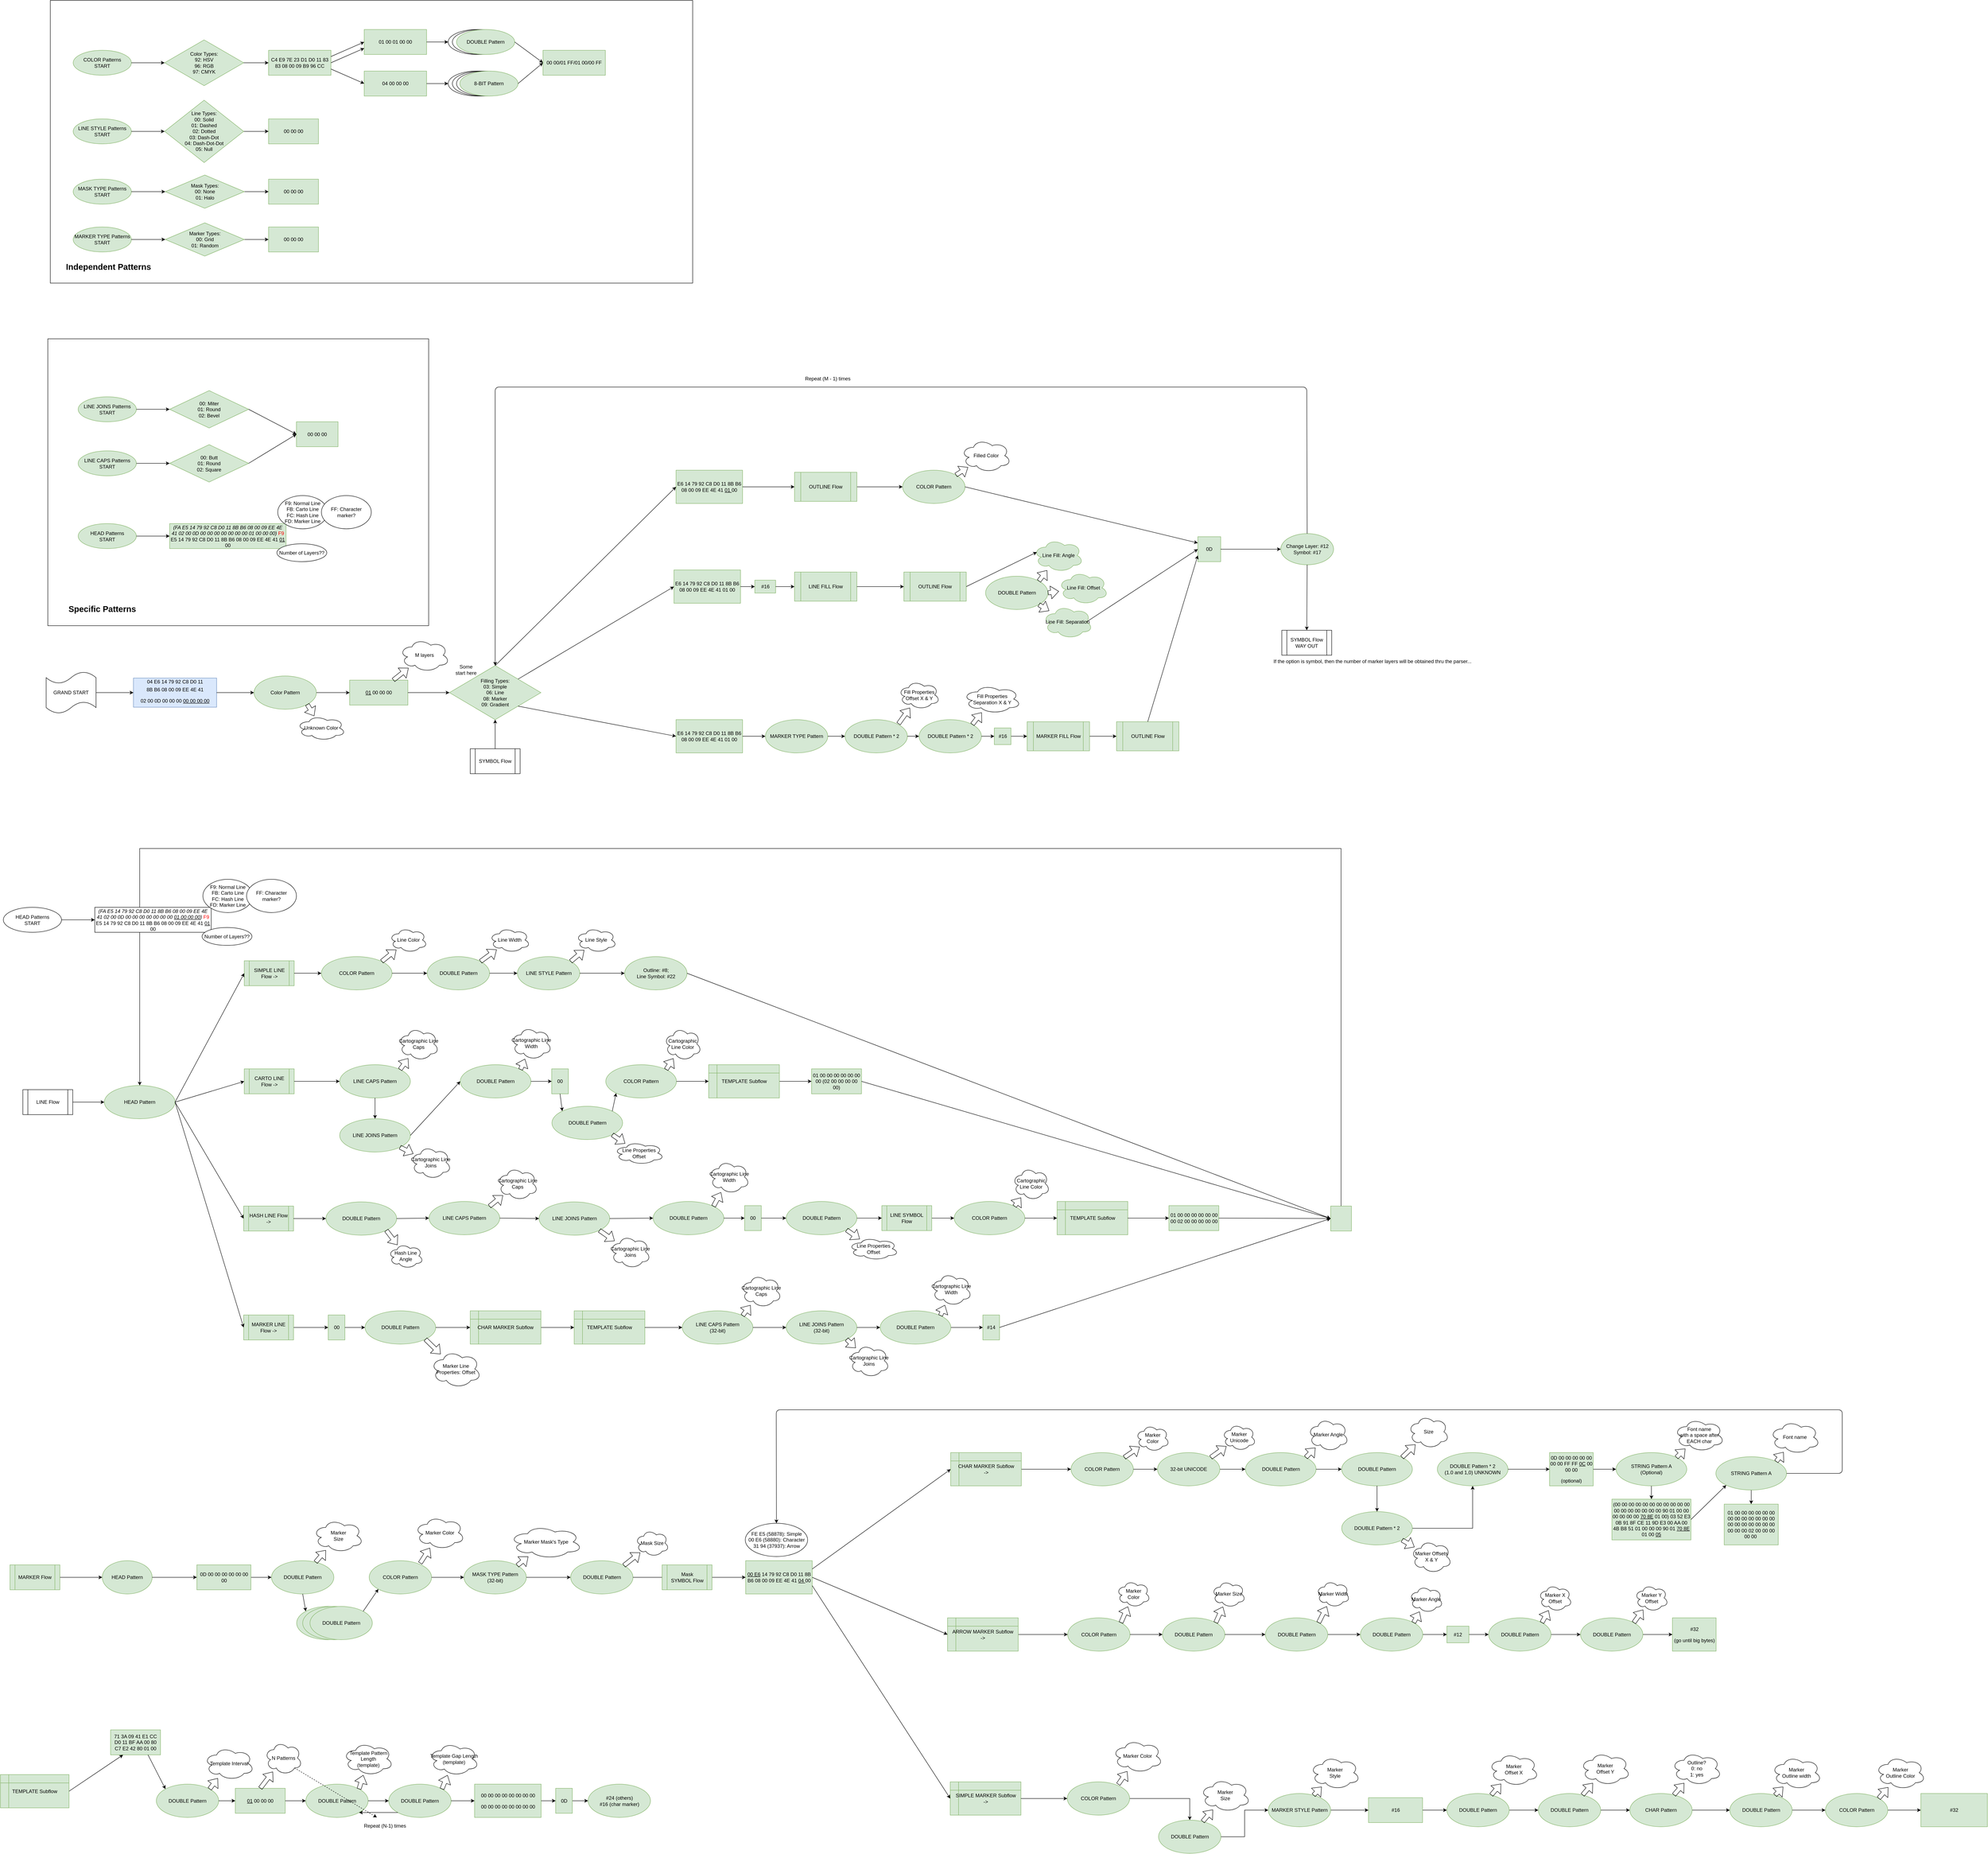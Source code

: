 <mxfile version="10.6.7" type="device"><diagram id="j1xvknYkWkAtG0AJK7J1" name="Page-1"><mxGraphModel dx="1318" dy="755" grid="1" gridSize="10" guides="1" tooltips="1" connect="1" arrows="1" fold="1" page="1" pageScale="1" pageWidth="10000" pageHeight="7000" background="none" math="0" shadow="0"><root><mxCell id="0"/><mxCell id="1" parent="0"/><mxCell id="-vu-gcMBvnoRe76WjeXV-9" style="edgeStyle=orthogonalEdgeStyle;rounded=0;orthogonalLoop=1;jettySize=auto;html=1;exitX=0.5;exitY=0;exitDx=0;exitDy=0;entryX=0.5;entryY=0;entryDx=0;entryDy=0;" edge="1" parent="1" source="-vu-gcMBvnoRe76WjeXV-2" target="z85ehlJDzJNNLE0ZIS3T-443"><mxGeometry relative="1" as="geometry"><mxPoint x="360" y="2870" as="targetPoint"/><Array as="points"><mxPoint x="3315" y="2390"/><mxPoint x="425" y="2390"/></Array></mxGeometry></mxCell><mxCell id="z85ehlJDzJNNLE0ZIS3T-394" value="&lt;p&gt;&lt;br&gt;&lt;/p&gt;" style="rounded=0;whiteSpace=wrap;html=1;" parent="1" vertex="1"><mxGeometry x="204" y="1164" width="916" height="690" as="geometry"/></mxCell><mxCell id="z85ehlJDzJNNLE0ZIS3T-395" value="&lt;font style=&quot;font-size: 20px&quot;&gt;&lt;b&gt;Specific Patterns&lt;/b&gt;&lt;/font&gt;" style="text;html=1;strokeColor=none;fillColor=none;align=center;verticalAlign=middle;whiteSpace=wrap;rounded=0;" parent="1" vertex="1"><mxGeometry x="230" y="1803" width="210" height="20" as="geometry"/></mxCell><mxCell id="z85ehlJDzJNNLE0ZIS3T-391" value="&lt;p&gt;&lt;br&gt;&lt;/p&gt;" style="rounded=0;whiteSpace=wrap;html=1;" parent="1" vertex="1"><mxGeometry x="210" y="350" width="1545" height="680" as="geometry"/></mxCell><mxCell id="z85ehlJDzJNNLE0ZIS3T-4" value="&lt;p style=&quot;line-height: 0%&quot;&gt;&lt;span&gt;04 E6 14 79 92 C8 D0 11&lt;/span&gt;&lt;/p&gt;&lt;p&gt;&lt;span&gt;8B B6 08 00 09 EE 4E 41&lt;/span&gt;&lt;/p&gt;&lt;p&gt;&lt;span&gt;02 00 0D 00 00 00 &lt;span&gt;&lt;u&gt;00 00 00 00&lt;/u&gt;&lt;/span&gt;&lt;/span&gt;&lt;/p&gt;" style="rounded=0;whiteSpace=wrap;html=1;spacing=2;verticalAlign=middle;fillColor=#dae8fc;strokeColor=#6c8ebf;" parent="1" vertex="1"><mxGeometry x="410" y="1980" width="200" height="70" as="geometry"/></mxCell><mxCell id="z85ehlJDzJNNLE0ZIS3T-5" value="Color Pattern" style="ellipse;whiteSpace=wrap;html=1;fillColor=#d5e8d4;strokeColor=#82b366;" parent="1" vertex="1"><mxGeometry x="700" y="1975" width="150" height="80" as="geometry"/></mxCell><mxCell id="z85ehlJDzJNNLE0ZIS3T-6" value="" style="endArrow=classic;html=1;entryX=0;entryY=0.5;entryDx=0;entryDy=0;exitX=1;exitY=0.5;exitDx=0;exitDy=0;exitPerimeter=0;" parent="1" source="z85ehlJDzJNNLE0ZIS3T-450" target="z85ehlJDzJNNLE0ZIS3T-4" edge="1"><mxGeometry width="50" height="50" relative="1" as="geometry"><mxPoint x="320" y="2015" as="sourcePoint"/><mxPoint x="260" y="2070" as="targetPoint"/></mxGeometry></mxCell><mxCell id="z85ehlJDzJNNLE0ZIS3T-7" value="" style="endArrow=classic;html=1;entryX=0;entryY=0.5;entryDx=0;entryDy=0;exitX=1;exitY=0.5;exitDx=0;exitDy=0;" parent="1" source="z85ehlJDzJNNLE0ZIS3T-4" target="z85ehlJDzJNNLE0ZIS3T-5" edge="1"><mxGeometry width="50" height="50" relative="1" as="geometry"><mxPoint x="210" y="2120" as="sourcePoint"/><mxPoint x="260" y="2070" as="targetPoint"/></mxGeometry></mxCell><mxCell id="z85ehlJDzJNNLE0ZIS3T-8" value="&lt;p&gt;&lt;u&gt;01&lt;/u&gt; 00 00 00&lt;/p&gt;" style="rounded=0;whiteSpace=wrap;html=1;fillColor=#d5e8d4;strokeColor=#82b366;" parent="1" vertex="1"><mxGeometry x="930" y="1985" width="140" height="60" as="geometry"/></mxCell><mxCell id="z85ehlJDzJNNLE0ZIS3T-9" value="" style="endArrow=classic;html=1;entryX=0;entryY=0.5;entryDx=0;entryDy=0;exitX=1;exitY=0.5;exitDx=0;exitDy=0;" parent="1" source="z85ehlJDzJNNLE0ZIS3T-5" target="z85ehlJDzJNNLE0ZIS3T-8" edge="1"><mxGeometry width="50" height="50" relative="1" as="geometry"><mxPoint x="220" y="2130" as="sourcePoint"/><mxPoint x="270" y="2080" as="targetPoint"/></mxGeometry></mxCell><mxCell id="z85ehlJDzJNNLE0ZIS3T-10" value="Filling Types:&lt;br&gt;03: Simple&lt;br&gt;06: Line&lt;br&gt;08: Marker&lt;br&gt;09: Gradient&lt;br&gt;" style="rhombus;whiteSpace=wrap;html=1;fillColor=#d5e8d4;strokeColor=#82b366;" parent="1" vertex="1"><mxGeometry x="1170" y="1950" width="220" height="130" as="geometry"/></mxCell><mxCell id="z85ehlJDzJNNLE0ZIS3T-11" value="" style="endArrow=classic;html=1;entryX=0;entryY=0.5;entryDx=0;entryDy=0;exitX=1;exitY=0.5;exitDx=0;exitDy=0;" parent="1" source="z85ehlJDzJNNLE0ZIS3T-8" target="z85ehlJDzJNNLE0ZIS3T-10" edge="1"><mxGeometry width="50" height="50" relative="1" as="geometry"><mxPoint x="740" y="2150" as="sourcePoint"/><mxPoint x="790" y="2100" as="targetPoint"/></mxGeometry></mxCell><mxCell id="z85ehlJDzJNNLE0ZIS3T-12" value="&lt;p&gt;E6 14 79 92 C8 D0 11 8B B6 08 00 09 EE 4E 41 &lt;u&gt;01 &lt;/u&gt;00&lt;/p&gt;" style="rounded=0;whiteSpace=wrap;html=1;fillColor=#d5e8d4;strokeColor=#82b366;" parent="1" vertex="1"><mxGeometry x="1715" y="1480" width="160" height="80" as="geometry"/></mxCell><mxCell id="z85ehlJDzJNNLE0ZIS3T-13" value="" style="endArrow=classic;html=1;entryX=0;entryY=0.5;entryDx=0;entryDy=0;exitX=0.5;exitY=0;exitDx=0;exitDy=0;" parent="1" source="z85ehlJDzJNNLE0ZIS3T-10" target="z85ehlJDzJNNLE0ZIS3T-12" edge="1"><mxGeometry width="50" height="50" relative="1" as="geometry"><mxPoint x="920" y="2150" as="sourcePoint"/><mxPoint x="970" y="2100" as="targetPoint"/></mxGeometry></mxCell><mxCell id="z85ehlJDzJNNLE0ZIS3T-29" value="COLOR Pattern" style="ellipse;whiteSpace=wrap;html=1;fillColor=#d5e8d4;strokeColor=#82b366;" parent="1" vertex="1"><mxGeometry x="2260" y="1480" width="150" height="80" as="geometry"/></mxCell><mxCell id="z85ehlJDzJNNLE0ZIS3T-30" value="" style="shape=flexArrow;endArrow=classic;html=1;exitX=1;exitY=0;exitDx=0;exitDy=0;" parent="1" source="z85ehlJDzJNNLE0ZIS3T-29" target="z85ehlJDzJNNLE0ZIS3T-31" edge="1"><mxGeometry width="50" height="50" relative="1" as="geometry"><mxPoint x="3738" y="1524" as="sourcePoint"/><mxPoint x="3725" y="1460" as="targetPoint"/></mxGeometry></mxCell><mxCell id="z85ehlJDzJNNLE0ZIS3T-31" value="Filled Color" style="ellipse;shape=cloud;whiteSpace=wrap;html=1;" parent="1" vertex="1"><mxGeometry x="2400.5" y="1405" width="120" height="80" as="geometry"/></mxCell><mxCell id="z85ehlJDzJNNLE0ZIS3T-33" value="Change Layer: #12&lt;br&gt;Symbol: #17&lt;br&gt;" style="ellipse;whiteSpace=wrap;html=1;fillColor=#d5e8d4;strokeColor=#82b366;" parent="1" vertex="1"><mxGeometry x="3169.5" y="1632.5" width="127" height="75" as="geometry"/></mxCell><mxCell id="z85ehlJDzJNNLE0ZIS3T-34" value="" style="endArrow=classic;html=1;entryX=0;entryY=0.5;entryDx=0;entryDy=0;exitX=1;exitY=0.5;exitDx=0;exitDy=0;" parent="1" source="z85ehlJDzJNNLE0ZIS3T-12" target="z85ehlJDzJNNLE0ZIS3T-168" edge="1"><mxGeometry width="50" height="50" relative="1" as="geometry"><mxPoint x="1345" y="2130" as="sourcePoint"/><mxPoint x="1945" y="1520" as="targetPoint"/></mxGeometry></mxCell><mxCell id="z85ehlJDzJNNLE0ZIS3T-41" value="" style="endArrow=classic;html=1;entryX=0;entryY=0.5;entryDx=0;entryDy=0;exitX=1;exitY=0.5;exitDx=0;exitDy=0;" parent="1" source="z85ehlJDzJNNLE0ZIS3T-168" target="z85ehlJDzJNNLE0ZIS3T-29" edge="1"><mxGeometry width="50" height="50" relative="1" as="geometry"><mxPoint x="3505" y="1520" as="sourcePoint"/><mxPoint x="3255" y="2080" as="targetPoint"/></mxGeometry></mxCell><mxCell id="z85ehlJDzJNNLE0ZIS3T-42" value="" style="endArrow=classic;html=1;entryX=0;entryY=0.25;entryDx=0;entryDy=0;exitX=1;exitY=0.5;exitDx=0;exitDy=0;" parent="1" source="z85ehlJDzJNNLE0ZIS3T-29" target="z85ehlJDzJNNLE0ZIS3T-183" edge="1"><mxGeometry width="50" height="50" relative="1" as="geometry"><mxPoint x="3205" y="2130" as="sourcePoint"/><mxPoint x="2450" y="1520" as="targetPoint"/></mxGeometry></mxCell><mxCell id="z85ehlJDzJNNLE0ZIS3T-44" value="COLOR Patterns&lt;br&gt;START&lt;br&gt;" style="ellipse;whiteSpace=wrap;html=1;fillColor=#d5e8d4;strokeColor=#82b366;" parent="1" vertex="1"><mxGeometry x="265" y="470" width="140" height="60" as="geometry"/></mxCell><mxCell id="z85ehlJDzJNNLE0ZIS3T-45" value="&lt;p&gt;&lt;span&gt;C4 E9 7E 23 D1 D0 11 83 83 08 00 09 B9 96 CC&lt;/span&gt;&lt;/p&gt;" style="rounded=0;whiteSpace=wrap;html=1;fillColor=#d5e8d4;strokeColor=#82b366;" parent="1" vertex="1"><mxGeometry x="735" y="470" width="150" height="60" as="geometry"/></mxCell><mxCell id="z85ehlJDzJNNLE0ZIS3T-47" value="Color Types:&lt;br&gt;92: HSV&lt;br&gt;96: RGB&lt;br&gt;97: CMYK&lt;br&gt;" style="rhombus;whiteSpace=wrap;html=1;fillColor=#d5e8d4;strokeColor=#82b366;" parent="1" vertex="1"><mxGeometry x="485" y="445" width="190" height="110" as="geometry"/></mxCell><mxCell id="z85ehlJDzJNNLE0ZIS3T-48" value="&lt;p&gt;01 00 01 00 00&lt;/p&gt;" style="rounded=0;whiteSpace=wrap;html=1;fillColor=#d5e8d4;strokeColor=#82b366;" parent="1" vertex="1"><mxGeometry x="965" y="420" width="150" height="60" as="geometry"/></mxCell><mxCell id="z85ehlJDzJNNLE0ZIS3T-49" value="&lt;p&gt;04 00 00 00&lt;/p&gt;" style="rounded=0;whiteSpace=wrap;html=1;fillColor=#d5e8d4;strokeColor=#82b366;" parent="1" vertex="1"><mxGeometry x="965" y="520" width="150" height="60" as="geometry"/></mxCell><mxCell id="z85ehlJDzJNNLE0ZIS3T-51" value="DOUBLE Pattern&lt;br&gt;" style="ellipse;whiteSpace=wrap;html=1;" parent="1" vertex="1"><mxGeometry x="1167" y="420" width="140" height="60" as="geometry"/></mxCell><mxCell id="z85ehlJDzJNNLE0ZIS3T-54" value="DOUBLE Pattern&lt;br&gt;" style="ellipse;whiteSpace=wrap;html=1;" parent="1" vertex="1"><mxGeometry x="1177" y="420" width="140" height="60" as="geometry"/></mxCell><mxCell id="z85ehlJDzJNNLE0ZIS3T-55" value="DOUBLE Pattern&lt;br&gt;" style="ellipse;whiteSpace=wrap;html=1;fillColor=#d5e8d4;strokeColor=#82b366;" parent="1" vertex="1"><mxGeometry x="1187" y="420" width="140" height="60" as="geometry"/></mxCell><mxCell id="z85ehlJDzJNNLE0ZIS3T-56" value="8-BIT Pattern&lt;br&gt;" style="ellipse;whiteSpace=wrap;html=1;" parent="1" vertex="1"><mxGeometry x="1167" y="520" width="140" height="60" as="geometry"/></mxCell><mxCell id="z85ehlJDzJNNLE0ZIS3T-57" value="8-BIT Pattern&lt;br&gt;" style="ellipse;whiteSpace=wrap;html=1;" parent="1" vertex="1"><mxGeometry x="1177" y="520" width="140" height="60" as="geometry"/></mxCell><mxCell id="z85ehlJDzJNNLE0ZIS3T-58" value="8-BIT Pattern&lt;br&gt;" style="ellipse;whiteSpace=wrap;html=1;" parent="1" vertex="1"><mxGeometry x="1187" y="520" width="140" height="60" as="geometry"/></mxCell><mxCell id="z85ehlJDzJNNLE0ZIS3T-59" value="8-BIT Pattern&lt;br&gt;" style="ellipse;whiteSpace=wrap;html=1;fillColor=#d5e8d4;strokeColor=#82b366;" parent="1" vertex="1"><mxGeometry x="1195" y="520" width="140" height="60" as="geometry"/></mxCell><mxCell id="z85ehlJDzJNNLE0ZIS3T-60" value="" style="endArrow=classic;html=1;entryX=0;entryY=0.5;entryDx=0;entryDy=0;exitX=1;exitY=0.5;exitDx=0;exitDy=0;" parent="1" source="z85ehlJDzJNNLE0ZIS3T-44" target="z85ehlJDzJNNLE0ZIS3T-47" edge="1"><mxGeometry width="50" height="50" relative="1" as="geometry"><mxPoint x="385" y="640" as="sourcePoint"/><mxPoint x="435" y="590" as="targetPoint"/></mxGeometry></mxCell><mxCell id="z85ehlJDzJNNLE0ZIS3T-61" value="" style="endArrow=classic;html=1;entryX=0;entryY=0.5;entryDx=0;entryDy=0;exitX=1;exitY=0.5;exitDx=0;exitDy=0;" parent="1" source="z85ehlJDzJNNLE0ZIS3T-47" target="z85ehlJDzJNNLE0ZIS3T-45" edge="1"><mxGeometry width="50" height="50" relative="1" as="geometry"><mxPoint x="415" y="510" as="sourcePoint"/><mxPoint x="495" y="510" as="targetPoint"/></mxGeometry></mxCell><mxCell id="z85ehlJDzJNNLE0ZIS3T-62" value="" style="endArrow=classic;html=1;entryX=0;entryY=0.5;entryDx=0;entryDy=0;exitX=1;exitY=0.25;exitDx=0;exitDy=0;" parent="1" source="z85ehlJDzJNNLE0ZIS3T-45" target="z85ehlJDzJNNLE0ZIS3T-48" edge="1"><mxGeometry width="50" height="50" relative="1" as="geometry"><mxPoint x="685" y="510" as="sourcePoint"/><mxPoint x="745" y="510" as="targetPoint"/></mxGeometry></mxCell><mxCell id="z85ehlJDzJNNLE0ZIS3T-63" value="" style="endArrow=classic;html=1;entryX=0;entryY=0.75;entryDx=0;entryDy=0;exitX=1;exitY=0.5;exitDx=0;exitDy=0;" parent="1" source="z85ehlJDzJNNLE0ZIS3T-45" target="z85ehlJDzJNNLE0ZIS3T-48" edge="1"><mxGeometry width="50" height="50" relative="1" as="geometry"><mxPoint x="895" y="495" as="sourcePoint"/><mxPoint x="975" y="460" as="targetPoint"/></mxGeometry></mxCell><mxCell id="z85ehlJDzJNNLE0ZIS3T-64" value="" style="endArrow=classic;html=1;entryX=0;entryY=0.5;entryDx=0;entryDy=0;exitX=1;exitY=0.75;exitDx=0;exitDy=0;" parent="1" source="z85ehlJDzJNNLE0ZIS3T-45" target="z85ehlJDzJNNLE0ZIS3T-49" edge="1"><mxGeometry width="50" height="50" relative="1" as="geometry"><mxPoint x="895" y="510" as="sourcePoint"/><mxPoint x="975" y="475" as="targetPoint"/></mxGeometry></mxCell><mxCell id="z85ehlJDzJNNLE0ZIS3T-65" value="" style="endArrow=classic;html=1;entryX=0;entryY=0.5;entryDx=0;entryDy=0;exitX=1;exitY=0.5;exitDx=0;exitDy=0;" parent="1" source="z85ehlJDzJNNLE0ZIS3T-48" target="z85ehlJDzJNNLE0ZIS3T-51" edge="1"><mxGeometry width="50" height="50" relative="1" as="geometry"><mxPoint x="895" y="525" as="sourcePoint"/><mxPoint x="975" y="560" as="targetPoint"/></mxGeometry></mxCell><mxCell id="z85ehlJDzJNNLE0ZIS3T-66" value="" style="endArrow=classic;html=1;entryX=0;entryY=0.5;entryDx=0;entryDy=0;exitX=1;exitY=0.5;exitDx=0;exitDy=0;" parent="1" source="z85ehlJDzJNNLE0ZIS3T-49" target="z85ehlJDzJNNLE0ZIS3T-56" edge="1"><mxGeometry width="50" height="50" relative="1" as="geometry"><mxPoint x="1125" y="460" as="sourcePoint"/><mxPoint x="1177" y="460" as="targetPoint"/></mxGeometry></mxCell><mxCell id="z85ehlJDzJNNLE0ZIS3T-68" value="&lt;p&gt;00 00/&lt;span&gt;01 FF/01 00/00 FF&lt;/span&gt;&lt;/p&gt;" style="rounded=0;whiteSpace=wrap;html=1;fillColor=#d5e8d4;strokeColor=#82b366;" parent="1" vertex="1"><mxGeometry x="1395" y="470" width="150" height="60" as="geometry"/></mxCell><mxCell id="z85ehlJDzJNNLE0ZIS3T-69" value="" style="endArrow=classic;html=1;entryX=0;entryY=0.5;entryDx=0;entryDy=0;exitX=1;exitY=0.5;exitDx=0;exitDy=0;" parent="1" source="z85ehlJDzJNNLE0ZIS3T-55" target="z85ehlJDzJNNLE0ZIS3T-68" edge="1"><mxGeometry width="50" height="50" relative="1" as="geometry"><mxPoint x="1125" y="460" as="sourcePoint"/><mxPoint x="1177" y="460" as="targetPoint"/></mxGeometry></mxCell><mxCell id="z85ehlJDzJNNLE0ZIS3T-70" value="" style="endArrow=classic;html=1;entryX=0;entryY=0.5;entryDx=0;entryDy=0;exitX=1;exitY=0.5;exitDx=0;exitDy=0;" parent="1" source="z85ehlJDzJNNLE0ZIS3T-59" target="z85ehlJDzJNNLE0ZIS3T-68" edge="1"><mxGeometry width="50" height="50" relative="1" as="geometry"><mxPoint x="1337" y="460" as="sourcePoint"/><mxPoint x="1380" y="550" as="targetPoint"/></mxGeometry></mxCell><mxCell id="z85ehlJDzJNNLE0ZIS3T-71" value="LINE STYLE Patterns&lt;br&gt;START&lt;br&gt;" style="ellipse;whiteSpace=wrap;html=1;fillColor=#d5e8d4;strokeColor=#82b366;" parent="1" vertex="1"><mxGeometry x="265" y="635" width="140" height="60" as="geometry"/></mxCell><mxCell id="z85ehlJDzJNNLE0ZIS3T-313" value="" style="edgeStyle=orthogonalEdgeStyle;rounded=0;orthogonalLoop=1;jettySize=auto;html=1;" parent="1" source="z85ehlJDzJNNLE0ZIS3T-72" target="z85ehlJDzJNNLE0ZIS3T-312" edge="1"><mxGeometry relative="1" as="geometry"/></mxCell><mxCell id="z85ehlJDzJNNLE0ZIS3T-72" value="Line Types:&lt;br&gt;00: Solid&lt;br&gt;01: Dashed&lt;br&gt;02: Dotted&lt;br&gt;03: Dash-Dot&lt;br&gt;04: Dash-Dot-Dot&lt;br&gt;05: Null&lt;br&gt;" style="rhombus;whiteSpace=wrap;html=1;fillColor=#d5e8d4;strokeColor=#82b366;" parent="1" vertex="1"><mxGeometry x="485" y="590" width="190" height="150" as="geometry"/></mxCell><mxCell id="z85ehlJDzJNNLE0ZIS3T-73" value="" style="endArrow=classic;html=1;entryX=0;entryY=0.5;entryDx=0;entryDy=0;exitX=1;exitY=0.5;exitDx=0;exitDy=0;" parent="1" source="z85ehlJDzJNNLE0ZIS3T-71" target="z85ehlJDzJNNLE0ZIS3T-72" edge="1"><mxGeometry width="50" height="50" relative="1" as="geometry"><mxPoint x="385" y="805" as="sourcePoint"/><mxPoint x="435" y="755" as="targetPoint"/></mxGeometry></mxCell><mxCell id="z85ehlJDzJNNLE0ZIS3T-79" value="Some start here" style="text;html=1;strokeColor=none;fillColor=none;align=center;verticalAlign=middle;whiteSpace=wrap;rounded=0;" parent="1" vertex="1"><mxGeometry x="1180" y="1945" width="60" height="30" as="geometry"/></mxCell><mxCell id="z85ehlJDzJNNLE0ZIS3T-83" value="&lt;p&gt;&lt;span&gt;E6 14 79 92 C8 D0 11 8B B6 08 00 09 EE 4E 41 01 00&lt;/span&gt;&lt;/p&gt;" style="rounded=0;whiteSpace=wrap;html=1;fillColor=#d5e8d4;strokeColor=#82b366;" parent="1" vertex="1"><mxGeometry x="1710" y="1720" width="160" height="80" as="geometry"/></mxCell><mxCell id="z85ehlJDzJNNLE0ZIS3T-84" value="" style="endArrow=classic;html=1;entryX=0;entryY=0.5;entryDx=0;entryDy=0;exitX=1;exitY=0;exitDx=0;exitDy=0;" parent="1" source="z85ehlJDzJNNLE0ZIS3T-10" target="z85ehlJDzJNNLE0ZIS3T-83" edge="1"><mxGeometry width="50" height="50" relative="1" as="geometry"><mxPoint x="1290" y="1960" as="sourcePoint"/><mxPoint x="1725" y="1530" as="targetPoint"/></mxGeometry></mxCell><mxCell id="z85ehlJDzJNNLE0ZIS3T-86" value="&lt;p&gt;#16&lt;/p&gt;" style="rounded=0;whiteSpace=wrap;html=1;fillColor=#d5e8d4;strokeColor=#82b366;" parent="1" vertex="1"><mxGeometry x="1904.5" y="1744.5" width="50" height="31" as="geometry"/></mxCell><mxCell id="z85ehlJDzJNNLE0ZIS3T-88" value="" style="endArrow=classic;html=1;entryX=0;entryY=0.5;entryDx=0;entryDy=0;exitX=1;exitY=0.5;exitDx=0;exitDy=0;" parent="1" source="z85ehlJDzJNNLE0ZIS3T-83" target="z85ehlJDzJNNLE0ZIS3T-86" edge="1"><mxGeometry width="50" height="50" relative="1" as="geometry"><mxPoint x="1870" y="1770" as="sourcePoint"/><mxPoint x="1620" y="2100" as="targetPoint"/></mxGeometry></mxCell><mxCell id="z85ehlJDzJNNLE0ZIS3T-89" value="" style="endArrow=classic;html=1;exitX=1;exitY=0.5;exitDx=0;exitDy=0;entryX=0;entryY=0.5;entryDx=0;entryDy=0;" parent="1" source="z85ehlJDzJNNLE0ZIS3T-86" target="z85ehlJDzJNNLE0ZIS3T-228" edge="1"><mxGeometry width="50" height="50" relative="1" as="geometry"><mxPoint x="1570" y="2150" as="sourcePoint"/><mxPoint x="2100" y="1770" as="targetPoint"/></mxGeometry></mxCell><mxCell id="z85ehlJDzJNNLE0ZIS3T-149" value="SIMPLE LINE Flow -&amp;gt;" style="shape=process;whiteSpace=wrap;html=1;backgroundOutline=1;fillColor=#d5e8d4;strokeColor=#82b366;" parent="1" vertex="1"><mxGeometry x="676.5" y="2660" width="120" height="60" as="geometry"/></mxCell><mxCell id="z85ehlJDzJNNLE0ZIS3T-151" value="COLOR Pattern" style="ellipse;whiteSpace=wrap;html=1;fillColor=#d5e8d4;strokeColor=#82b366;" parent="1" vertex="1"><mxGeometry x="862" y="2650" width="170" height="80" as="geometry"/></mxCell><mxCell id="z85ehlJDzJNNLE0ZIS3T-152" value="" style="shape=flexArrow;endArrow=classic;html=1;exitX=1;exitY=0;exitDx=0;exitDy=0;" parent="1" source="z85ehlJDzJNNLE0ZIS3T-151" target="z85ehlJDzJNNLE0ZIS3T-153" edge="1"><mxGeometry width="50" height="50" relative="1" as="geometry"><mxPoint x="1055" y="2670" as="sourcePoint"/><mxPoint x="1105" y="2620" as="targetPoint"/></mxGeometry></mxCell><mxCell id="z85ehlJDzJNNLE0ZIS3T-153" value="Line Color" style="ellipse;shape=cloud;whiteSpace=wrap;html=1;" parent="1" vertex="1"><mxGeometry x="1025.5" y="2580" width="91" height="60" as="geometry"/></mxCell><mxCell id="z85ehlJDzJNNLE0ZIS3T-154" value="DOUBLE Pattern" style="ellipse;whiteSpace=wrap;html=1;fillColor=#d5e8d4;strokeColor=#82b366;" parent="1" vertex="1"><mxGeometry x="1116.5" y="2650" width="150" height="80" as="geometry"/></mxCell><mxCell id="z85ehlJDzJNNLE0ZIS3T-155" value="" style="shape=flexArrow;endArrow=classic;html=1;exitX=1;exitY=0;exitDx=0;exitDy=0;" parent="1" source="z85ehlJDzJNNLE0ZIS3T-154" target="z85ehlJDzJNNLE0ZIS3T-156" edge="1"><mxGeometry width="50" height="50" relative="1" as="geometry"><mxPoint x="1410.5" y="2684" as="sourcePoint"/><mxPoint x="1397.5" y="2620" as="targetPoint"/></mxGeometry></mxCell><mxCell id="z85ehlJDzJNNLE0ZIS3T-156" value="Line Width" style="ellipse;shape=cloud;whiteSpace=wrap;html=1;" parent="1" vertex="1"><mxGeometry x="1266" y="2580" width="98" height="60" as="geometry"/></mxCell><mxCell id="z85ehlJDzJNNLE0ZIS3T-157" value="LINE STYLE Pattern" style="ellipse;whiteSpace=wrap;html=1;fillColor=#d5e8d4;strokeColor=#82b366;" parent="1" vertex="1"><mxGeometry x="1333.5" y="2650" width="150" height="80" as="geometry"/></mxCell><mxCell id="z85ehlJDzJNNLE0ZIS3T-158" value="" style="shape=flexArrow;endArrow=classic;html=1;exitX=1;exitY=0;exitDx=0;exitDy=0;" parent="1" source="z85ehlJDzJNNLE0ZIS3T-157" target="z85ehlJDzJNNLE0ZIS3T-159" edge="1"><mxGeometry width="50" height="50" relative="1" as="geometry"><mxPoint x="1486.5" y="2694" as="sourcePoint"/><mxPoint x="1473.5" y="2630" as="targetPoint"/></mxGeometry></mxCell><mxCell id="z85ehlJDzJNNLE0ZIS3T-159" value="Line Style" style="ellipse;shape=cloud;whiteSpace=wrap;html=1;" parent="1" vertex="1"><mxGeometry x="1474" y="2580" width="98" height="60" as="geometry"/></mxCell><mxCell id="z85ehlJDzJNNLE0ZIS3T-161" value="Outline: #8;&lt;br&gt;Line Symbol: #22&lt;br&gt;" style="ellipse;whiteSpace=wrap;html=1;fillColor=#d5e8d4;strokeColor=#82b366;" parent="1" vertex="1"><mxGeometry x="1591.5" y="2650" width="150" height="80" as="geometry"/></mxCell><mxCell id="z85ehlJDzJNNLE0ZIS3T-163" value="" style="endArrow=classic;html=1;entryX=0;entryY=0.5;entryDx=0;entryDy=0;exitX=1;exitY=0.5;exitDx=0;exitDy=0;" parent="1" source="z85ehlJDzJNNLE0ZIS3T-151" target="z85ehlJDzJNNLE0ZIS3T-154" edge="1"><mxGeometry width="50" height="50" relative="1" as="geometry"><mxPoint x="695" y="3300" as="sourcePoint"/><mxPoint x="1215" y="2690" as="targetPoint"/></mxGeometry></mxCell><mxCell id="z85ehlJDzJNNLE0ZIS3T-164" value="" style="endArrow=classic;html=1;entryX=0;entryY=0.5;entryDx=0;entryDy=0;exitX=1;exitY=0.5;exitDx=0;exitDy=0;" parent="1" source="z85ehlJDzJNNLE0ZIS3T-154" target="z85ehlJDzJNNLE0ZIS3T-157" edge="1"><mxGeometry width="50" height="50" relative="1" as="geometry"><mxPoint x="927.5" y="3300" as="sourcePoint"/><mxPoint x="977.5" y="3250" as="targetPoint"/></mxGeometry></mxCell><mxCell id="z85ehlJDzJNNLE0ZIS3T-165" value="" style="endArrow=classic;html=1;entryX=0;entryY=0.5;entryDx=0;entryDy=0;exitX=1;exitY=0.5;exitDx=0;exitDy=0;" parent="1" source="z85ehlJDzJNNLE0ZIS3T-157" target="z85ehlJDzJNNLE0ZIS3T-161" edge="1"><mxGeometry width="50" height="50" relative="1" as="geometry"><mxPoint x="1383.5" y="3300" as="sourcePoint"/><mxPoint x="1594" y="2690" as="targetPoint"/></mxGeometry></mxCell><mxCell id="z85ehlJDzJNNLE0ZIS3T-167" value="" style="endArrow=classic;html=1;entryX=0;entryY=0.5;entryDx=0;entryDy=0;exitX=1;exitY=0.5;exitDx=0;exitDy=0;" parent="1" source="z85ehlJDzJNNLE0ZIS3T-149" target="z85ehlJDzJNNLE0ZIS3T-151" edge="1"><mxGeometry width="50" height="50" relative="1" as="geometry"><mxPoint x="676.5" y="2800" as="sourcePoint"/><mxPoint x="847" y="2690" as="targetPoint"/></mxGeometry></mxCell><mxCell id="z85ehlJDzJNNLE0ZIS3T-168" value="OUTLINE Flow" style="shape=process;whiteSpace=wrap;html=1;backgroundOutline=1;fillColor=#d5e8d4;strokeColor=#82b366;" parent="1" vertex="1"><mxGeometry x="2000" y="1485" width="150" height="70" as="geometry"/></mxCell><mxCell id="z85ehlJDzJNNLE0ZIS3T-169" value="OUTLINE Flow" style="shape=process;whiteSpace=wrap;html=1;backgroundOutline=1;fillColor=#d5e8d4;strokeColor=#82b366;" parent="1" vertex="1"><mxGeometry x="2263" y="1725" width="150" height="70" as="geometry"/></mxCell><mxCell id="z85ehlJDzJNNLE0ZIS3T-173" value="DOUBLE Pattern" style="ellipse;whiteSpace=wrap;html=1;fillColor=#d5e8d4;strokeColor=#82b366;" parent="1" vertex="1"><mxGeometry x="2459.5" y="1735" width="150" height="80" as="geometry"/></mxCell><mxCell id="z85ehlJDzJNNLE0ZIS3T-174" value="" style="shape=flexArrow;endArrow=classic;html=1;exitX=1;exitY=0;exitDx=0;exitDy=0;" parent="1" source="z85ehlJDzJNNLE0ZIS3T-173" target="z85ehlJDzJNNLE0ZIS3T-175" edge="1"><mxGeometry width="50" height="50" relative="1" as="geometry"><mxPoint x="2599.5" y="1747" as="sourcePoint"/><mxPoint x="2629.5" y="1695" as="targetPoint"/></mxGeometry></mxCell><mxCell id="z85ehlJDzJNNLE0ZIS3T-175" value="Line Fill: Angle&lt;br&gt;" style="ellipse;shape=cloud;whiteSpace=wrap;html=1;fillColor=#d5e8d4;strokeColor=#82b366;" parent="1" vertex="1"><mxGeometry x="2574.5" y="1645" width="120" height="80" as="geometry"/></mxCell><mxCell id="z85ehlJDzJNNLE0ZIS3T-177" value="" style="shape=flexArrow;endArrow=classic;html=1;exitX=1;exitY=0.5;exitDx=0;exitDy=0;" parent="1" source="z85ehlJDzJNNLE0ZIS3T-173" target="z85ehlJDzJNNLE0ZIS3T-178" edge="1"><mxGeometry width="50" height="50" relative="1" as="geometry"><mxPoint x="2648" y="1825" as="sourcePoint"/><mxPoint x="2689.5" y="1773" as="targetPoint"/></mxGeometry></mxCell><mxCell id="z85ehlJDzJNNLE0ZIS3T-178" value="Line Fill: Offset&lt;br&gt;" style="ellipse;shape=cloud;whiteSpace=wrap;html=1;fillColor=#d5e8d4;strokeColor=#82b366;" parent="1" vertex="1"><mxGeometry x="2634.5" y="1723" width="120" height="80" as="geometry"/></mxCell><mxCell id="z85ehlJDzJNNLE0ZIS3T-179" value="" style="shape=flexArrow;endArrow=classic;html=1;exitX=1;exitY=1;exitDx=0;exitDy=0;" parent="1" source="z85ehlJDzJNNLE0ZIS3T-173" target="z85ehlJDzJNNLE0ZIS3T-180" edge="1"><mxGeometry width="50" height="50" relative="1" as="geometry"><mxPoint x="2610.5" y="1970" as="sourcePoint"/><mxPoint x="2652" y="1918" as="targetPoint"/></mxGeometry></mxCell><mxCell id="z85ehlJDzJNNLE0ZIS3T-180" value="Line Fill: Separation&lt;br&gt;" style="ellipse;shape=cloud;whiteSpace=wrap;html=1;fillColor=#d5e8d4;strokeColor=#82b366;" parent="1" vertex="1"><mxGeometry x="2597" y="1805" width="120" height="80" as="geometry"/></mxCell><mxCell id="z85ehlJDzJNNLE0ZIS3T-182" value="" style="endArrow=classic;html=1;entryX=0.07;entryY=0.4;entryDx=0;entryDy=0;exitX=1;exitY=0.5;exitDx=0;exitDy=0;entryPerimeter=0;" parent="1" source="z85ehlJDzJNNLE0ZIS3T-169" target="z85ehlJDzJNNLE0ZIS3T-175" edge="1"><mxGeometry width="50" height="50" relative="1" as="geometry"><mxPoint x="2348" y="1865" as="sourcePoint"/><mxPoint x="2348" y="1805" as="targetPoint"/></mxGeometry></mxCell><mxCell id="z85ehlJDzJNNLE0ZIS3T-183" value="0D" style="rounded=0;whiteSpace=wrap;html=1;fillColor=#d5e8d4;strokeColor=#82b366;" parent="1" vertex="1"><mxGeometry x="2970" y="1640" width="55" height="60" as="geometry"/></mxCell><mxCell id="z85ehlJDzJNNLE0ZIS3T-186" value="" style="endArrow=classic;html=1;entryX=0;entryY=0.5;entryDx=0;entryDy=0;exitX=0.875;exitY=0.5;exitDx=0;exitDy=0;exitPerimeter=0;" parent="1" source="z85ehlJDzJNNLE0ZIS3T-180" target="z85ehlJDzJNNLE0ZIS3T-183" edge="1"><mxGeometry width="50" height="50" relative="1" as="geometry"><mxPoint x="2423" y="1770" as="sourcePoint"/><mxPoint x="2593" y="1687" as="targetPoint"/></mxGeometry></mxCell><mxCell id="z85ehlJDzJNNLE0ZIS3T-187" value="" style="endArrow=classic;html=1;entryX=0;entryY=0.5;entryDx=0;entryDy=0;exitX=1;exitY=0.5;exitDx=0;exitDy=0;" parent="1" source="z85ehlJDzJNNLE0ZIS3T-183" target="z85ehlJDzJNNLE0ZIS3T-33" edge="1"><mxGeometry width="50" height="50" relative="1" as="geometry"><mxPoint x="3993.5" y="1824" as="sourcePoint"/><mxPoint x="4042.5" y="1860" as="targetPoint"/></mxGeometry></mxCell><mxCell id="z85ehlJDzJNNLE0ZIS3T-191" value="CARTO LINE Flow -&amp;gt;" style="shape=process;whiteSpace=wrap;html=1;backgroundOutline=1;fillColor=#d5e8d4;strokeColor=#82b366;" parent="1" vertex="1"><mxGeometry x="676.5" y="2920" width="120" height="60" as="geometry"/></mxCell><mxCell id="z85ehlJDzJNNLE0ZIS3T-192" value="DOUBLE Pattern" style="ellipse;whiteSpace=wrap;html=1;fillColor=#d5e8d4;strokeColor=#82b366;" parent="1" vertex="1"><mxGeometry x="1196" y="2910" width="170" height="80" as="geometry"/></mxCell><mxCell id="z85ehlJDzJNNLE0ZIS3T-193" value="DOUBLE Pattern" style="ellipse;whiteSpace=wrap;html=1;fillColor=#d5e8d4;strokeColor=#82b366;" parent="1" vertex="1"><mxGeometry x="1416.5" y="3010" width="170" height="80" as="geometry"/></mxCell><mxCell id="z85ehlJDzJNNLE0ZIS3T-194" value="LINE CAPS Pattern" style="ellipse;whiteSpace=wrap;html=1;fillColor=#d5e8d4;strokeColor=#82b366;" parent="1" vertex="1"><mxGeometry x="906" y="2910" width="170" height="80" as="geometry"/></mxCell><mxCell id="z85ehlJDzJNNLE0ZIS3T-195" value="LINE JOINS Pattern" style="ellipse;whiteSpace=wrap;html=1;fillColor=#d5e8d4;strokeColor=#82b366;" parent="1" vertex="1"><mxGeometry x="906" y="3040" width="170" height="80" as="geometry"/></mxCell><mxCell id="z85ehlJDzJNNLE0ZIS3T-196" value="" style="endArrow=classic;html=1;entryX=0.5;entryY=0;entryDx=0;entryDy=0;exitX=0.5;exitY=1;exitDx=0;exitDy=0;" parent="1" source="z85ehlJDzJNNLE0ZIS3T-194" target="z85ehlJDzJNNLE0ZIS3T-195" edge="1"><mxGeometry width="50" height="50" relative="1" as="geometry"><mxPoint x="346" y="3380" as="sourcePoint"/><mxPoint x="396" y="3330" as="targetPoint"/></mxGeometry></mxCell><mxCell id="z85ehlJDzJNNLE0ZIS3T-197" value="" style="endArrow=classic;html=1;entryX=0;entryY=0.5;entryDx=0;entryDy=0;exitX=1;exitY=0.5;exitDx=0;exitDy=0;" parent="1" source="z85ehlJDzJNNLE0ZIS3T-195" target="z85ehlJDzJNNLE0ZIS3T-192" edge="1"><mxGeometry width="50" height="50" relative="1" as="geometry"><mxPoint x="346" y="3380" as="sourcePoint"/><mxPoint x="396" y="3330" as="targetPoint"/></mxGeometry></mxCell><mxCell id="z85ehlJDzJNNLE0ZIS3T-198" value="" style="shape=flexArrow;endArrow=classic;html=1;exitX=1;exitY=0;exitDx=0;exitDy=0;" parent="1" source="z85ehlJDzJNNLE0ZIS3T-192" target="z85ehlJDzJNNLE0ZIS3T-199" edge="1"><mxGeometry width="50" height="50" relative="1" as="geometry"><mxPoint x="1351" y="2930" as="sourcePoint"/><mxPoint x="1363" y="2888" as="targetPoint"/></mxGeometry></mxCell><mxCell id="z85ehlJDzJNNLE0ZIS3T-199" value="Cartographic Line Width" style="ellipse;shape=cloud;whiteSpace=wrap;html=1;" parent="1" vertex="1"><mxGeometry x="1318" y="2818" width="98" height="80" as="geometry"/></mxCell><mxCell id="z85ehlJDzJNNLE0ZIS3T-200" value="" style="shape=flexArrow;endArrow=classic;html=1;exitX=1;exitY=0;exitDx=0;exitDy=0;" parent="1" source="z85ehlJDzJNNLE0ZIS3T-194" target="z85ehlJDzJNNLE0ZIS3T-201" edge="1"><mxGeometry width="50" height="50" relative="1" as="geometry"><mxPoint x="1079" y="2914" as="sourcePoint"/><mxPoint x="1101" y="2880" as="targetPoint"/></mxGeometry></mxCell><mxCell id="z85ehlJDzJNNLE0ZIS3T-201" value="Cartographic Line Caps" style="ellipse;shape=cloud;whiteSpace=wrap;html=1;" parent="1" vertex="1"><mxGeometry x="1046.5" y="2820" width="98" height="80" as="geometry"/></mxCell><mxCell id="z85ehlJDzJNNLE0ZIS3T-202" value="" style="shape=flexArrow;endArrow=classic;html=1;exitX=1;exitY=1;exitDx=0;exitDy=0;" parent="1" source="z85ehlJDzJNNLE0ZIS3T-195" target="z85ehlJDzJNNLE0ZIS3T-203" edge="1"><mxGeometry width="50" height="50" relative="1" as="geometry"><mxPoint x="1120" y="3205" as="sourcePoint"/><mxPoint x="1142" y="3171" as="targetPoint"/></mxGeometry></mxCell><mxCell id="z85ehlJDzJNNLE0ZIS3T-203" value="Cartographic Line Joins" style="ellipse;shape=cloud;whiteSpace=wrap;html=1;" parent="1" vertex="1"><mxGeometry x="1076" y="3105" width="98" height="80" as="geometry"/></mxCell><mxCell id="z85ehlJDzJNNLE0ZIS3T-204" value="00" style="rounded=0;whiteSpace=wrap;html=1;fillColor=#d5e8d4;strokeColor=#82b366;" parent="1" vertex="1"><mxGeometry x="1416" y="2920" width="40" height="60" as="geometry"/></mxCell><mxCell id="z85ehlJDzJNNLE0ZIS3T-205" value="" style="endArrow=classic;html=1;entryX=0;entryY=0.5;entryDx=0;entryDy=0;exitX=1;exitY=0.5;exitDx=0;exitDy=0;" parent="1" source="z85ehlJDzJNNLE0ZIS3T-192" target="z85ehlJDzJNNLE0ZIS3T-204" edge="1"><mxGeometry width="50" height="50" relative="1" as="geometry"><mxPoint x="1511" y="2760" as="sourcePoint"/><mxPoint x="1601" y="2760" as="targetPoint"/></mxGeometry></mxCell><mxCell id="z85ehlJDzJNNLE0ZIS3T-206" value="" style="shape=flexArrow;endArrow=classic;html=1;exitX=1;exitY=1;exitDx=0;exitDy=0;" parent="1" source="z85ehlJDzJNNLE0ZIS3T-193" target="z85ehlJDzJNNLE0ZIS3T-207" edge="1"><mxGeometry width="50" height="50" relative="1" as="geometry"><mxPoint x="1535.5" y="3087" as="sourcePoint"/><mxPoint x="1626.5" y="3150" as="targetPoint"/></mxGeometry></mxCell><mxCell id="z85ehlJDzJNNLE0ZIS3T-207" value="Line Properties&lt;br&gt;Offset" style="ellipse;shape=cloud;whiteSpace=wrap;html=1;" parent="1" vertex="1"><mxGeometry x="1566" y="3095" width="120" height="55" as="geometry"/></mxCell><mxCell id="z85ehlJDzJNNLE0ZIS3T-208" value="" style="endArrow=classic;html=1;entryX=0;entryY=0;entryDx=0;entryDy=0;exitX=0.5;exitY=1;exitDx=0;exitDy=0;" parent="1" source="z85ehlJDzJNNLE0ZIS3T-204" target="z85ehlJDzJNNLE0ZIS3T-193" edge="1"><mxGeometry width="50" height="50" relative="1" as="geometry"><mxPoint x="1376" y="2960" as="sourcePoint"/><mxPoint x="1426" y="2960" as="targetPoint"/></mxGeometry></mxCell><mxCell id="z85ehlJDzJNNLE0ZIS3T-209" value="COLOR Pattern" style="ellipse;whiteSpace=wrap;html=1;fillColor=#d5e8d4;strokeColor=#82b366;" parent="1" vertex="1"><mxGeometry x="1546" y="2910" width="170" height="80" as="geometry"/></mxCell><mxCell id="z85ehlJDzJNNLE0ZIS3T-210" value="" style="endArrow=classic;html=1;entryX=0;entryY=1;entryDx=0;entryDy=0;exitX=1;exitY=0;exitDx=0;exitDy=0;" parent="1" source="z85ehlJDzJNNLE0ZIS3T-193" target="z85ehlJDzJNNLE0ZIS3T-209" edge="1"><mxGeometry width="50" height="50" relative="1" as="geometry"><mxPoint x="1446" y="2990" as="sourcePoint"/><mxPoint x="1376" y="3060" as="targetPoint"/></mxGeometry></mxCell><mxCell id="z85ehlJDzJNNLE0ZIS3T-211" value="" style="shape=flexArrow;endArrow=classic;html=1;exitX=1;exitY=0;exitDx=0;exitDy=0;" parent="1" source="z85ehlJDzJNNLE0ZIS3T-209" target="z85ehlJDzJNNLE0ZIS3T-212" edge="1"><mxGeometry width="50" height="50" relative="1" as="geometry"><mxPoint x="1706" y="2912" as="sourcePoint"/><mxPoint x="1721" y="2870" as="targetPoint"/></mxGeometry></mxCell><mxCell id="z85ehlJDzJNNLE0ZIS3T-212" value="Cartographic Line Color&lt;br&gt;" style="ellipse;shape=cloud;whiteSpace=wrap;html=1;" parent="1" vertex="1"><mxGeometry x="1686" y="2820" width="90" height="80" as="geometry"/></mxCell><mxCell id="z85ehlJDzJNNLE0ZIS3T-214" value="" style="endArrow=classic;html=1;exitX=1;exitY=0.5;exitDx=0;exitDy=0;entryX=0;entryY=0.5;entryDx=0;entryDy=0;" parent="1" source="z85ehlJDzJNNLE0ZIS3T-209" target="z85ehlJDzJNNLE0ZIS3T-421" edge="1"><mxGeometry width="50" height="50" relative="1" as="geometry"><mxPoint x="1296" y="3380" as="sourcePoint"/><mxPoint x="1826.5" y="2950" as="targetPoint"/></mxGeometry></mxCell><mxCell id="z85ehlJDzJNNLE0ZIS3T-222" value="#24 (others)&lt;br&gt;#16 (char marker)&lt;br&gt;" style="ellipse;whiteSpace=wrap;html=1;fillColor=#d5e8d4;strokeColor=#82b366;" parent="1" vertex="1"><mxGeometry x="1503.5" y="4640.5" width="150" height="80" as="geometry"/></mxCell><mxCell id="z85ehlJDzJNNLE0ZIS3T-223" value="01 00 00 00 00 00 00 00 (02 00 00 00 00 00)" style="rounded=0;whiteSpace=wrap;html=1;fillColor=#d5e8d4;strokeColor=#82b366;" parent="1" vertex="1"><mxGeometry x="2041" y="2920" width="120" height="60" as="geometry"/></mxCell><mxCell id="z85ehlJDzJNNLE0ZIS3T-224" value="" style="endArrow=classic;html=1;entryX=0;entryY=0.5;entryDx=0;entryDy=0;exitX=1;exitY=0.5;exitDx=0;exitDy=0;" parent="1" source="z85ehlJDzJNNLE0ZIS3T-421" target="z85ehlJDzJNNLE0ZIS3T-223" edge="1"><mxGeometry width="50" height="50" relative="1" as="geometry"><mxPoint x="2064.5" y="3080" as="sourcePoint"/><mxPoint x="645" y="3310" as="targetPoint"/></mxGeometry></mxCell><mxCell id="z85ehlJDzJNNLE0ZIS3T-227" value="" style="endArrow=classic;html=1;entryX=0;entryY=0.5;entryDx=0;entryDy=0;exitX=1;exitY=0.5;exitDx=0;exitDy=0;" parent="1" source="z85ehlJDzJNNLE0ZIS3T-191" target="z85ehlJDzJNNLE0ZIS3T-194" edge="1"><mxGeometry width="50" height="50" relative="1" as="geometry"><mxPoint x="666.5" y="3300" as="sourcePoint"/><mxPoint x="871" y="2868" as="targetPoint"/></mxGeometry></mxCell><mxCell id="z85ehlJDzJNNLE0ZIS3T-228" value="LINE FILL Flow" style="shape=process;whiteSpace=wrap;html=1;backgroundOutline=1;fillColor=#d5e8d4;strokeColor=#82b366;" parent="1" vertex="1"><mxGeometry x="2000" y="1725" width="150" height="70" as="geometry"/></mxCell><mxCell id="z85ehlJDzJNNLE0ZIS3T-229" value="" style="endArrow=classic;html=1;entryX=0;entryY=0.5;entryDx=0;entryDy=0;exitX=1;exitY=0.5;exitDx=0;exitDy=0;" parent="1" source="z85ehlJDzJNNLE0ZIS3T-228" target="z85ehlJDzJNNLE0ZIS3T-169" edge="1"><mxGeometry width="50" height="50" relative="1" as="geometry"><mxPoint x="2153" y="1660" as="sourcePoint"/><mxPoint x="2263" y="1660" as="targetPoint"/></mxGeometry></mxCell><mxCell id="z85ehlJDzJNNLE0ZIS3T-232" value="HEAD Patterns&lt;br&gt;START&lt;br&gt;" style="ellipse;whiteSpace=wrap;html=1;fillColor=#d5e8d4;strokeColor=#82b366;" parent="1" vertex="1"><mxGeometry x="277" y="1608.5" width="140" height="60" as="geometry"/></mxCell><mxCell id="z85ehlJDzJNNLE0ZIS3T-233" value="" style="endArrow=classic;html=1;entryX=0;entryY=0.5;entryDx=0;entryDy=0;exitX=1;exitY=0.5;exitDx=0;exitDy=0;" parent="1" source="z85ehlJDzJNNLE0ZIS3T-232" target="z85ehlJDzJNNLE0ZIS3T-234" edge="1"><mxGeometry width="50" height="50" relative="1" as="geometry"><mxPoint x="397" y="1778.5" as="sourcePoint"/><mxPoint x="497" y="1638.5" as="targetPoint"/></mxGeometry></mxCell><mxCell id="z85ehlJDzJNNLE0ZIS3T-234" value="&lt;i&gt;(FA&lt;/i&gt;&lt;i&gt; E5&amp;nbsp;14 79 92 C8 D0 11 8B B6 08 00 09 EE 4E 41 02 00 0D 00 00 00 00 00 00 00 01 00 00 00)&lt;/i&gt;&amp;nbsp;&lt;font color=&quot;#ff0000&quot;&gt;F9&lt;/font&gt; E5&amp;nbsp;14 79 92 C8 D0 11 8B B6 08 00 09 EE 4E 41 &lt;u&gt;01&lt;/u&gt; 00&lt;br&gt;" style="rounded=0;whiteSpace=wrap;html=1;fillColor=#d5e8d4;strokeColor=#82b366;" parent="1" vertex="1"><mxGeometry x="497" y="1608.5" width="280" height="60" as="geometry"/></mxCell><mxCell id="z85ehlJDzJNNLE0ZIS3T-235" value="F9: Normal Line&lt;br&gt;FB: Carto Line&lt;br&gt;FC: Hash Line&lt;br&gt;FD: Marker Line&lt;br&gt;" style="ellipse;whiteSpace=wrap;html=1;" parent="1" vertex="1"><mxGeometry x="757" y="1541" width="120" height="80" as="geometry"/></mxCell><mxCell id="z85ehlJDzJNNLE0ZIS3T-236" value="LINE CAPS Patterns&lt;br&gt;START&lt;br&gt;" style="ellipse;whiteSpace=wrap;html=1;fillColor=#d5e8d4;strokeColor=#82b366;" parent="1" vertex="1"><mxGeometry x="277" y="1433.5" width="140" height="60" as="geometry"/></mxCell><mxCell id="z85ehlJDzJNNLE0ZIS3T-237" value="00: Butt&lt;br&gt;01: Round&lt;br&gt;02: Square&lt;br&gt;" style="rhombus;whiteSpace=wrap;html=1;fillColor=#d5e8d4;strokeColor=#82b366;" parent="1" vertex="1"><mxGeometry x="497" y="1418.5" width="190" height="90" as="geometry"/></mxCell><mxCell id="z85ehlJDzJNNLE0ZIS3T-238" value="" style="endArrow=classic;html=1;entryX=0;entryY=0.5;entryDx=0;entryDy=0;exitX=1;exitY=0.5;exitDx=0;exitDy=0;" parent="1" source="z85ehlJDzJNNLE0ZIS3T-236" target="z85ehlJDzJNNLE0ZIS3T-237" edge="1"><mxGeometry width="50" height="50" relative="1" as="geometry"><mxPoint x="397" y="1603.5" as="sourcePoint"/><mxPoint x="447" y="1553.5" as="targetPoint"/></mxGeometry></mxCell><mxCell id="z85ehlJDzJNNLE0ZIS3T-239" value="00 00 00" style="rounded=0;whiteSpace=wrap;html=1;fillColor=#d5e8d4;strokeColor=#82b366;" parent="1" vertex="1"><mxGeometry x="802" y="1363.5" width="100" height="60" as="geometry"/></mxCell><mxCell id="z85ehlJDzJNNLE0ZIS3T-240" value="LINE JOINS Patterns&lt;br&gt;START&lt;br&gt;" style="ellipse;whiteSpace=wrap;html=1;fillColor=#d5e8d4;strokeColor=#82b366;" parent="1" vertex="1"><mxGeometry x="277" y="1303.5" width="140" height="60" as="geometry"/></mxCell><mxCell id="z85ehlJDzJNNLE0ZIS3T-241" value="00: Miter&lt;br&gt;01: Round&lt;br&gt;02: Bevel&lt;br&gt;" style="rhombus;whiteSpace=wrap;html=1;fillColor=#d5e8d4;strokeColor=#82b366;" parent="1" vertex="1"><mxGeometry x="497" y="1288.5" width="190" height="90" as="geometry"/></mxCell><mxCell id="z85ehlJDzJNNLE0ZIS3T-242" value="" style="endArrow=classic;html=1;entryX=0;entryY=0.5;entryDx=0;entryDy=0;exitX=1;exitY=0.5;exitDx=0;exitDy=0;" parent="1" source="z85ehlJDzJNNLE0ZIS3T-240" target="z85ehlJDzJNNLE0ZIS3T-241" edge="1"><mxGeometry width="50" height="50" relative="1" as="geometry"><mxPoint x="397" y="1473.5" as="sourcePoint"/><mxPoint x="447" y="1423.5" as="targetPoint"/></mxGeometry></mxCell><mxCell id="z85ehlJDzJNNLE0ZIS3T-243" value="" style="endArrow=classic;html=1;entryX=0;entryY=0.5;entryDx=0;entryDy=0;exitX=1;exitY=0.5;exitDx=0;exitDy=0;" parent="1" source="z85ehlJDzJNNLE0ZIS3T-241" target="z85ehlJDzJNNLE0ZIS3T-239" edge="1"><mxGeometry width="50" height="50" relative="1" as="geometry"><mxPoint x="752" y="2008.5" as="sourcePoint"/><mxPoint x="802" y="1958.5" as="targetPoint"/></mxGeometry></mxCell><mxCell id="z85ehlJDzJNNLE0ZIS3T-244" value="" style="endArrow=classic;html=1;entryX=0;entryY=0.5;entryDx=0;entryDy=0;exitX=1;exitY=0.5;exitDx=0;exitDy=0;" parent="1" source="z85ehlJDzJNNLE0ZIS3T-237" target="z85ehlJDzJNNLE0ZIS3T-239" edge="1"><mxGeometry width="50" height="50" relative="1" as="geometry"><mxPoint x="697" y="1343.5" as="sourcePoint"/><mxPoint x="812" y="1403.5" as="targetPoint"/></mxGeometry></mxCell><mxCell id="z85ehlJDzJNNLE0ZIS3T-260" value="&lt;p&gt;&lt;span&gt;00 00 00 00 00 00 00 00&lt;/span&gt;&lt;/p&gt;&lt;p&gt;00 00 00 00 00 00 00 00&lt;span&gt;&lt;br&gt;&lt;/span&gt;&lt;/p&gt;" style="rounded=0;whiteSpace=wrap;html=1;fillColor=#d5e8d4;strokeColor=#82b366;" parent="1" vertex="1"><mxGeometry x="1230.5" y="4640.5" width="160" height="80" as="geometry"/></mxCell><mxCell id="z85ehlJDzJNNLE0ZIS3T-264" value="" style="edgeStyle=orthogonalEdgeStyle;rounded=0;orthogonalLoop=1;jettySize=auto;html=1;" parent="1" source="z85ehlJDzJNNLE0ZIS3T-262" target="z85ehlJDzJNNLE0ZIS3T-222" edge="1"><mxGeometry relative="1" as="geometry"/></mxCell><mxCell id="z85ehlJDzJNNLE0ZIS3T-262" value="0D" style="rounded=0;whiteSpace=wrap;html=1;fillColor=#d5e8d4;strokeColor=#82b366;" parent="1" vertex="1"><mxGeometry x="1425.5" y="4650.5" width="40" height="60" as="geometry"/></mxCell><mxCell id="z85ehlJDzJNNLE0ZIS3T-263" value="" style="endArrow=classic;html=1;exitX=1;exitY=0.5;exitDx=0;exitDy=0;entryX=0;entryY=0.5;entryDx=0;entryDy=0;" parent="1" source="z85ehlJDzJNNLE0ZIS3T-260" target="z85ehlJDzJNNLE0ZIS3T-262" edge="1"><mxGeometry width="50" height="50" relative="1" as="geometry"><mxPoint x="1184.5" y="4690.5" as="sourcePoint"/><mxPoint x="1235.5" y="4690.5" as="targetPoint"/></mxGeometry></mxCell><mxCell id="z85ehlJDzJNNLE0ZIS3T-265" value="" style="shape=flexArrow;endArrow=classic;html=1;exitX=0.75;exitY=0;exitDx=0;exitDy=0;" parent="1" source="z85ehlJDzJNNLE0ZIS3T-8" target="z85ehlJDzJNNLE0ZIS3T-266" edge="1"><mxGeometry width="50" height="50" relative="1" as="geometry"><mxPoint x="998" y="1945" as="sourcePoint"/><mxPoint x="2335" y="1913" as="targetPoint"/></mxGeometry></mxCell><mxCell id="z85ehlJDzJNNLE0ZIS3T-266" value="M layers" style="ellipse;shape=cloud;whiteSpace=wrap;html=1;" parent="1" vertex="1"><mxGeometry x="1050" y="1885" width="120" height="80" as="geometry"/></mxCell><mxCell id="z85ehlJDzJNNLE0ZIS3T-267" value="" style="endArrow=classic;html=1;exitX=0.5;exitY=0;exitDx=0;exitDy=0;entryX=0.5;entryY=0;entryDx=0;entryDy=0;" parent="1" source="z85ehlJDzJNNLE0ZIS3T-33" target="z85ehlJDzJNNLE0ZIS3T-10" edge="1"><mxGeometry width="50" height="50" relative="1" as="geometry"><mxPoint x="3140" y="1500" as="sourcePoint"/><mxPoint x="1260" y="1280" as="targetPoint"/><Array as="points"><mxPoint x="3232" y="1280"/><mxPoint x="1280" y="1280"/></Array></mxGeometry></mxCell><mxCell id="z85ehlJDzJNNLE0ZIS3T-268" value="Repeat (M - 1) times" style="text;html=1;strokeColor=none;fillColor=none;align=center;verticalAlign=middle;whiteSpace=wrap;rounded=0;" parent="1" vertex="1"><mxGeometry x="1950" y="1250" width="260" height="20" as="geometry"/></mxCell><mxCell id="z85ehlJDzJNNLE0ZIS3T-269" value="Number of Layers??&lt;br&gt;" style="ellipse;whiteSpace=wrap;html=1;" parent="1" vertex="1"><mxGeometry x="755" y="1657" width="120" height="43" as="geometry"/></mxCell><mxCell id="z85ehlJDzJNNLE0ZIS3T-272" value="" style="edgeStyle=orthogonalEdgeStyle;rounded=0;orthogonalLoop=1;jettySize=auto;html=1;entryX=0;entryY=0.5;entryDx=0;entryDy=0;" parent="1" source="z85ehlJDzJNNLE0ZIS3T-270" target="z85ehlJDzJNNLE0ZIS3T-273" edge="1"><mxGeometry relative="1" as="geometry"><mxPoint x="865" y="3540" as="targetPoint"/></mxGeometry></mxCell><mxCell id="z85ehlJDzJNNLE0ZIS3T-270" value="MARKER LINE Flow -&amp;gt;" style="shape=process;whiteSpace=wrap;html=1;backgroundOutline=1;fillColor=#d5e8d4;strokeColor=#82b366;" parent="1" vertex="1"><mxGeometry x="675" y="3512" width="120" height="60" as="geometry"/></mxCell><mxCell id="z85ehlJDzJNNLE0ZIS3T-273" value="00" style="rounded=0;whiteSpace=wrap;html=1;fillColor=#d5e8d4;strokeColor=#82b366;" parent="1" vertex="1"><mxGeometry x="878.5" y="3512" width="40" height="60" as="geometry"/></mxCell><mxCell id="z85ehlJDzJNNLE0ZIS3T-275" value="" style="endArrow=classic;html=1;entryX=0;entryY=0.5;entryDx=0;entryDy=0;exitX=1;exitY=0.5;exitDx=0;exitDy=0;" parent="1" source="z85ehlJDzJNNLE0ZIS3T-273" target="z85ehlJDzJNNLE0ZIS3T-276" edge="1"><mxGeometry width="50" height="50" relative="1" as="geometry"><mxPoint x="838.5" y="3550" as="sourcePoint"/><mxPoint x="829" y="3640" as="targetPoint"/></mxGeometry></mxCell><mxCell id="z85ehlJDzJNNLE0ZIS3T-276" value="DOUBLE Pattern" style="ellipse;whiteSpace=wrap;html=1;fillColor=#d5e8d4;strokeColor=#82b366;" parent="1" vertex="1"><mxGeometry x="967" y="3502" width="170" height="80" as="geometry"/></mxCell><mxCell id="z85ehlJDzJNNLE0ZIS3T-277" value="" style="shape=flexArrow;endArrow=classic;html=1;exitX=1;exitY=1;exitDx=0;exitDy=0;" parent="1" source="z85ehlJDzJNNLE0ZIS3T-276" target="z85ehlJDzJNNLE0ZIS3T-278" edge="1"><mxGeometry width="50" height="50" relative="1" as="geometry"><mxPoint x="964.5" y="3679" as="sourcePoint"/><mxPoint x="1055.5" y="3742" as="targetPoint"/></mxGeometry></mxCell><mxCell id="z85ehlJDzJNNLE0ZIS3T-278" value="Marker Line Properties: Offset" style="ellipse;shape=cloud;whiteSpace=wrap;html=1;" parent="1" vertex="1"><mxGeometry x="1125" y="3597" width="121" height="90" as="geometry"/></mxCell><mxCell id="z85ehlJDzJNNLE0ZIS3T-282" value="" style="endArrow=classic;html=1;exitX=1;exitY=0.5;exitDx=0;exitDy=0;entryX=0;entryY=0.5;entryDx=0;entryDy=0;" parent="1" source="z85ehlJDzJNNLE0ZIS3T-276" target="z85ehlJDzJNNLE0ZIS3T-496" edge="1"><mxGeometry width="50" height="50" relative="1" as="geometry"><mxPoint x="839" y="3550" as="sourcePoint"/><mxPoint x="1068.5" y="3550" as="targetPoint"/></mxGeometry></mxCell><mxCell id="z85ehlJDzJNNLE0ZIS3T-285" value="0D 00 00 00 00 00 00 00" style="rounded=0;whiteSpace=wrap;html=1;fillColor=#d5e8d4;strokeColor=#82b366;" parent="1" vertex="1"><mxGeometry x="562.5" y="4113" width="130" height="60" as="geometry"/></mxCell><mxCell id="z85ehlJDzJNNLE0ZIS3T-286" value="DOUBLE Pattern" style="ellipse;whiteSpace=wrap;html=1;fillColor=#d5e8d4;strokeColor=#82b366;" parent="1" vertex="1"><mxGeometry x="742" y="4103" width="150" height="80" as="geometry"/></mxCell><mxCell id="z85ehlJDzJNNLE0ZIS3T-287" value="" style="endArrow=classic;html=1;entryX=0;entryY=0.5;entryDx=0;entryDy=0;exitX=1;exitY=0.5;exitDx=0;exitDy=0;" parent="1" target="z85ehlJDzJNNLE0ZIS3T-286" edge="1"><mxGeometry width="50" height="50" relative="1" as="geometry"><mxPoint x="693" y="4143" as="sourcePoint"/><mxPoint x="583" y="4153" as="targetPoint"/></mxGeometry></mxCell><mxCell id="z85ehlJDzJNNLE0ZIS3T-288" value="" style="shape=flexArrow;endArrow=classic;html=1;" parent="1" source="z85ehlJDzJNNLE0ZIS3T-286" target="z85ehlJDzJNNLE0ZIS3T-289" edge="1"><mxGeometry width="50" height="50" relative="1" as="geometry"><mxPoint x="916" y="4125" as="sourcePoint"/><mxPoint x="957.5" y="4073" as="targetPoint"/></mxGeometry></mxCell><mxCell id="z85ehlJDzJNNLE0ZIS3T-289" value="Marker&lt;br&gt;Size&lt;br&gt;" style="ellipse;shape=cloud;whiteSpace=wrap;html=1;" parent="1" vertex="1"><mxGeometry x="842.5" y="4003" width="120" height="80" as="geometry"/></mxCell><mxCell id="z85ehlJDzJNNLE0ZIS3T-290" value="FF: Character marker?&lt;br&gt;" style="ellipse;whiteSpace=wrap;html=1;" parent="1" vertex="1"><mxGeometry x="862" y="1541" width="120" height="80" as="geometry"/></mxCell><mxCell id="z85ehlJDzJNNLE0ZIS3T-300" value="DOUBLE Pattern" style="ellipse;whiteSpace=wrap;html=1;fillColor=#d5e8d4;strokeColor=#82b366;" parent="1" vertex="1"><mxGeometry x="802.5" y="4213" width="150" height="80" as="geometry"/></mxCell><mxCell id="z85ehlJDzJNNLE0ZIS3T-303" value="DOUBLE Pattern" style="ellipse;whiteSpace=wrap;html=1;fillColor=#d5e8d4;strokeColor=#82b366;" parent="1" vertex="1"><mxGeometry x="817" y="4213" width="150" height="80" as="geometry"/></mxCell><mxCell id="z85ehlJDzJNNLE0ZIS3T-306" value="DOUBLE Pattern" style="ellipse;whiteSpace=wrap;html=1;fillColor=#d5e8d4;strokeColor=#82b366;" parent="1" vertex="1"><mxGeometry x="834.5" y="4213" width="150" height="80" as="geometry"/></mxCell><mxCell id="z85ehlJDzJNNLE0ZIS3T-309" value="COLOR Pattern" style="ellipse;whiteSpace=wrap;html=1;fillColor=#d5e8d4;strokeColor=#82b366;" parent="1" vertex="1"><mxGeometry x="977" y="4103" width="150" height="80" as="geometry"/></mxCell><mxCell id="z85ehlJDzJNNLE0ZIS3T-310" value="" style="shape=flexArrow;endArrow=classic;html=1;exitX=0.817;exitY=0.075;exitDx=0;exitDy=0;exitPerimeter=0;" parent="1" source="z85ehlJDzJNNLE0ZIS3T-309" target="z85ehlJDzJNNLE0ZIS3T-311" edge="1"><mxGeometry width="50" height="50" relative="1" as="geometry"><mxPoint x="1087.35" y="4116.541" as="sourcePoint"/><mxPoint x="1197" y="4083" as="targetPoint"/></mxGeometry></mxCell><mxCell id="z85ehlJDzJNNLE0ZIS3T-311" value="Marker Color&lt;br&gt;" style="ellipse;shape=cloud;whiteSpace=wrap;html=1;" parent="1" vertex="1"><mxGeometry x="1086.5" y="3995.5" width="120" height="80" as="geometry"/></mxCell><mxCell id="z85ehlJDzJNNLE0ZIS3T-312" value="00 00 00" style="rounded=0;whiteSpace=wrap;html=1;fillColor=#d5e8d4;strokeColor=#82b366;" parent="1" vertex="1"><mxGeometry x="735" y="635" width="120" height="60" as="geometry"/></mxCell><mxCell id="z85ehlJDzJNNLE0ZIS3T-314" value="MASK TYPE Pattern&lt;br&gt;(32-bit)&lt;br&gt;" style="ellipse;whiteSpace=wrap;html=1;fillColor=#d5e8d4;strokeColor=#82b366;" parent="1" vertex="1"><mxGeometry x="1205" y="4103" width="150" height="80" as="geometry"/></mxCell><mxCell id="z85ehlJDzJNNLE0ZIS3T-315" value="" style="shape=flexArrow;endArrow=classic;html=1;exitX=1;exitY=0;exitDx=0;exitDy=0;" parent="1" source="z85ehlJDzJNNLE0ZIS3T-314" target="z85ehlJDzJNNLE0ZIS3T-316" edge="1"><mxGeometry width="50" height="50" relative="1" as="geometry"><mxPoint x="1358" y="4152" as="sourcePoint"/><mxPoint x="1345" y="4088" as="targetPoint"/></mxGeometry></mxCell><mxCell id="z85ehlJDzJNNLE0ZIS3T-316" value="Marker Mask's Type&lt;br&gt;" style="ellipse;shape=cloud;whiteSpace=wrap;html=1;" parent="1" vertex="1"><mxGeometry x="1314.5" y="4018" width="175" height="80" as="geometry"/></mxCell><mxCell id="z85ehlJDzJNNLE0ZIS3T-317" value="" style="endArrow=classic;html=1;entryX=0;entryY=0.5;entryDx=0;entryDy=0;exitX=1;exitY=0.5;exitDx=0;exitDy=0;" parent="1" source="z85ehlJDzJNNLE0ZIS3T-314" target="z85ehlJDzJNNLE0ZIS3T-323" edge="1"><mxGeometry width="50" height="50" relative="1" as="geometry"><mxPoint x="1255" y="4758" as="sourcePoint"/><mxPoint x="1465" y="4148" as="targetPoint"/></mxGeometry></mxCell><mxCell id="z85ehlJDzJNNLE0ZIS3T-318" value="MASK TYPE Patterns&lt;br&gt;START&lt;br&gt;" style="ellipse;whiteSpace=wrap;html=1;fillColor=#d5e8d4;strokeColor=#82b366;" parent="1" vertex="1"><mxGeometry x="265" y="780" width="140" height="60" as="geometry"/></mxCell><mxCell id="z85ehlJDzJNNLE0ZIS3T-319" value="" style="edgeStyle=orthogonalEdgeStyle;rounded=0;orthogonalLoop=1;jettySize=auto;html=1;" parent="1" source="z85ehlJDzJNNLE0ZIS3T-320" target="z85ehlJDzJNNLE0ZIS3T-322" edge="1"><mxGeometry relative="1" as="geometry"/></mxCell><mxCell id="z85ehlJDzJNNLE0ZIS3T-320" value="Mask Types:&lt;br&gt;00: None&lt;br&gt;01: Halo&lt;br&gt;" style="rhombus;whiteSpace=wrap;html=1;fillColor=#d5e8d4;strokeColor=#82b366;" parent="1" vertex="1"><mxGeometry x="486.5" y="770" width="190" height="80" as="geometry"/></mxCell><mxCell id="z85ehlJDzJNNLE0ZIS3T-321" value="" style="endArrow=classic;html=1;entryX=0;entryY=0.5;entryDx=0;entryDy=0;exitX=1;exitY=0.5;exitDx=0;exitDy=0;" parent="1" source="z85ehlJDzJNNLE0ZIS3T-318" target="z85ehlJDzJNNLE0ZIS3T-320" edge="1"><mxGeometry width="50" height="50" relative="1" as="geometry"><mxPoint x="385" y="950" as="sourcePoint"/><mxPoint x="435" y="900" as="targetPoint"/></mxGeometry></mxCell><mxCell id="z85ehlJDzJNNLE0ZIS3T-322" value="00 00 00" style="rounded=0;whiteSpace=wrap;html=1;fillColor=#d5e8d4;strokeColor=#82b366;" parent="1" vertex="1"><mxGeometry x="735" y="780" width="120" height="60" as="geometry"/></mxCell><mxCell id="z85ehlJDzJNNLE0ZIS3T-323" value="DOUBLE Pattern" style="ellipse;whiteSpace=wrap;html=1;fillColor=#d5e8d4;strokeColor=#82b366;" parent="1" vertex="1"><mxGeometry x="1461.5" y="4103" width="150" height="80" as="geometry"/></mxCell><mxCell id="z85ehlJDzJNNLE0ZIS3T-324" value="" style="shape=flexArrow;endArrow=classic;html=1;exitX=1;exitY=0;exitDx=0;exitDy=0;" parent="1" source="z85ehlJDzJNNLE0ZIS3T-323" target="z85ehlJDzJNNLE0ZIS3T-325" edge="1"><mxGeometry width="50" height="50" relative="1" as="geometry"><mxPoint x="1614.5" y="4152" as="sourcePoint"/><mxPoint x="1601.5" y="4088" as="targetPoint"/></mxGeometry></mxCell><mxCell id="z85ehlJDzJNNLE0ZIS3T-325" value="Mask Size&lt;br&gt;" style="ellipse;shape=cloud;whiteSpace=wrap;html=1;" parent="1" vertex="1"><mxGeometry x="1617" y="4028" width="81" height="65" as="geometry"/></mxCell><mxCell id="z85ehlJDzJNNLE0ZIS3T-326" value="" style="endArrow=classic;html=1;exitX=1;exitY=0.5;exitDx=0;exitDy=0;" parent="1" source="z85ehlJDzJNNLE0ZIS3T-323" edge="1"><mxGeometry width="50" height="50" relative="1" as="geometry"><mxPoint x="1511.5" y="4758" as="sourcePoint"/><mxPoint x="1712.5" y="4143" as="targetPoint"/></mxGeometry></mxCell><mxCell id="z85ehlJDzJNNLE0ZIS3T-330" value="" style="endArrow=classic;html=1;entryX=0;entryY=0;entryDx=0;entryDy=0;exitX=0.5;exitY=1;exitDx=0;exitDy=0;" parent="1" source="z85ehlJDzJNNLE0ZIS3T-286" target="z85ehlJDzJNNLE0ZIS3T-300" edge="1"><mxGeometry width="50" height="50" relative="1" as="geometry"><mxPoint x="703" y="4153" as="sourcePoint"/><mxPoint x="752.5" y="4153" as="targetPoint"/></mxGeometry></mxCell><mxCell id="z85ehlJDzJNNLE0ZIS3T-331" value="" style="endArrow=classic;html=1;entryX=0;entryY=1;entryDx=0;entryDy=0;exitX=1;exitY=0;exitDx=0;exitDy=0;" parent="1" source="z85ehlJDzJNNLE0ZIS3T-306" target="z85ehlJDzJNNLE0ZIS3T-309" edge="1"><mxGeometry width="50" height="50" relative="1" as="geometry"><mxPoint x="827.5" y="4193" as="sourcePoint"/><mxPoint x="834.5" y="4235" as="targetPoint"/></mxGeometry></mxCell><mxCell id="z85ehlJDzJNNLE0ZIS3T-332" value="" style="endArrow=classic;html=1;entryX=0;entryY=0.5;entryDx=0;entryDy=0;exitX=1;exitY=0.5;exitDx=0;exitDy=0;" parent="1" source="z85ehlJDzJNNLE0ZIS3T-309" target="z85ehlJDzJNNLE0ZIS3T-314" edge="1"><mxGeometry width="50" height="50" relative="1" as="geometry"><mxPoint x="972.5" y="4235" as="sourcePoint"/><mxPoint x="1008.5" y="4181" as="targetPoint"/></mxGeometry></mxCell><mxCell id="z85ehlJDzJNNLE0ZIS3T-334" value="" style="edgeStyle=orthogonalEdgeStyle;rounded=0;orthogonalLoop=1;jettySize=auto;html=1;" parent="1" source="z85ehlJDzJNNLE0ZIS3T-333" target="z85ehlJDzJNNLE0ZIS3T-10" edge="1"><mxGeometry relative="1" as="geometry"/></mxCell><mxCell id="z85ehlJDzJNNLE0ZIS3T-333" value="SYMBOL Flow" style="shape=process;whiteSpace=wrap;html=1;backgroundOutline=1;" parent="1" vertex="1"><mxGeometry x="1220" y="2150" width="120" height="60" as="geometry"/></mxCell><mxCell id="z85ehlJDzJNNLE0ZIS3T-337" value="" style="edgeStyle=orthogonalEdgeStyle;rounded=0;orthogonalLoop=1;jettySize=auto;html=1;" parent="1" source="z85ehlJDzJNNLE0ZIS3T-335" target="z85ehlJDzJNNLE0ZIS3T-336" edge="1"><mxGeometry relative="1" as="geometry"/></mxCell><mxCell id="z85ehlJDzJNNLE0ZIS3T-335" value="Mask&lt;br&gt;SYMBOL Flow" style="shape=process;whiteSpace=wrap;html=1;backgroundOutline=1;fillColor=#d5e8d4;strokeColor=#82b366;" parent="1" vertex="1"><mxGeometry x="1681.5" y="4113" width="120" height="60" as="geometry"/></mxCell><mxCell id="z85ehlJDzJNNLE0ZIS3T-336" value="&lt;p&gt;&lt;u&gt;00 E6&lt;/u&gt; 14 79 92 C8 D0 11 8B B6 08 00 09 EE 4E 41 &lt;u&gt;04&amp;nbsp;&lt;/u&gt;00&lt;/p&gt;" style="rounded=0;whiteSpace=wrap;html=1;fillColor=#d5e8d4;strokeColor=#82b366;" parent="1" vertex="1"><mxGeometry x="1882.5" y="4103" width="160" height="80" as="geometry"/></mxCell><mxCell id="z85ehlJDzJNNLE0ZIS3T-338" value="COLOR Pattern" style="ellipse;whiteSpace=wrap;html=1;fillColor=#d5e8d4;strokeColor=#82b366;" parent="1" vertex="1"><mxGeometry x="2665" y="3843" width="150" height="80" as="geometry"/></mxCell><mxCell id="z85ehlJDzJNNLE0ZIS3T-339" value="" style="shape=flexArrow;endArrow=classic;html=1;exitX=1;exitY=0;exitDx=0;exitDy=0;" parent="1" source="z85ehlJDzJNNLE0ZIS3T-338" target="z85ehlJDzJNNLE0ZIS3T-340" edge="1"><mxGeometry width="50" height="50" relative="1" as="geometry"><mxPoint x="2818" y="3899.5" as="sourcePoint"/><mxPoint x="2805" y="3835.5" as="targetPoint"/></mxGeometry></mxCell><mxCell id="z85ehlJDzJNNLE0ZIS3T-340" value="Marker&lt;br&gt;Color" style="ellipse;shape=cloud;whiteSpace=wrap;html=1;" parent="1" vertex="1"><mxGeometry x="2820.5" y="3775.5" width="81" height="65" as="geometry"/></mxCell><mxCell id="z85ehlJDzJNNLE0ZIS3T-341" value="" style="endArrow=classic;html=1;exitX=1;exitY=0.5;exitDx=0;exitDy=0;entryX=0;entryY=0.5;entryDx=0;entryDy=0;" parent="1" source="z85ehlJDzJNNLE0ZIS3T-338" target="z85ehlJDzJNNLE0ZIS3T-372" edge="1"><mxGeometry width="50" height="50" relative="1" as="geometry"><mxPoint x="2715" y="4505.5" as="sourcePoint"/><mxPoint x="2902" y="3883" as="targetPoint"/></mxGeometry></mxCell><mxCell id="z85ehlJDzJNNLE0ZIS3T-344" value="DOUBLE Pattern" style="ellipse;whiteSpace=wrap;html=1;fillColor=#d5e8d4;strokeColor=#82b366;" parent="1" vertex="1"><mxGeometry x="3316" y="3843" width="170" height="80" as="geometry"/></mxCell><mxCell id="z85ehlJDzJNNLE0ZIS3T-365" style="edgeStyle=orthogonalEdgeStyle;rounded=0;orthogonalLoop=1;jettySize=auto;html=1;exitX=1;exitY=0.5;exitDx=0;exitDy=0;entryX=0.5;entryY=1;entryDx=0;entryDy=0;" parent="1" source="z85ehlJDzJNNLE0ZIS3T-345" target="z85ehlJDzJNNLE0ZIS3T-362" edge="1"><mxGeometry relative="1" as="geometry"/></mxCell><mxCell id="z85ehlJDzJNNLE0ZIS3T-345" value="DOUBLE Pattern * 2" style="ellipse;whiteSpace=wrap;html=1;fillColor=#d5e8d4;strokeColor=#82b366;" parent="1" vertex="1"><mxGeometry x="3316" y="3985" width="170" height="80" as="geometry"/></mxCell><mxCell id="z85ehlJDzJNNLE0ZIS3T-346" value="DOUBLE Pattern" style="ellipse;whiteSpace=wrap;html=1;fillColor=#d5e8d4;strokeColor=#82b366;" parent="1" vertex="1"><mxGeometry x="3084.5" y="3843" width="170" height="80" as="geometry"/></mxCell><mxCell id="z85ehlJDzJNNLE0ZIS3T-349" value="" style="endArrow=classic;html=1;entryX=0;entryY=0.5;entryDx=0;entryDy=0;exitX=1;exitY=0.5;exitDx=0;exitDy=0;" parent="1" source="z85ehlJDzJNNLE0ZIS3T-346" target="z85ehlJDzJNNLE0ZIS3T-344" edge="1"><mxGeometry width="50" height="50" relative="1" as="geometry"><mxPoint x="3240" y="4020" as="sourcePoint"/><mxPoint x="2559.5" y="4270" as="targetPoint"/></mxGeometry></mxCell><mxCell id="z85ehlJDzJNNLE0ZIS3T-350" value="" style="shape=flexArrow;endArrow=classic;html=1;exitX=1;exitY=0;exitDx=0;exitDy=0;" parent="1" source="z85ehlJDzJNNLE0ZIS3T-344" target="z85ehlJDzJNNLE0ZIS3T-351" edge="1"><mxGeometry width="50" height="50" relative="1" as="geometry"><mxPoint x="3514.5" y="3870" as="sourcePoint"/><mxPoint x="3526.5" y="3828" as="targetPoint"/></mxGeometry></mxCell><mxCell id="z85ehlJDzJNNLE0ZIS3T-351" value="Size" style="ellipse;shape=cloud;whiteSpace=wrap;html=1;" parent="1" vertex="1"><mxGeometry x="3476" y="3753" width="98" height="80" as="geometry"/></mxCell><mxCell id="z85ehlJDzJNNLE0ZIS3T-352" value="" style="shape=flexArrow;endArrow=classic;html=1;exitX=1;exitY=0;exitDx=0;exitDy=0;" parent="1" source="z85ehlJDzJNNLE0ZIS3T-346" target="z85ehlJDzJNNLE0ZIS3T-353" edge="1"><mxGeometry width="50" height="50" relative="1" as="geometry"><mxPoint x="3242.5" y="3854" as="sourcePoint"/><mxPoint x="3264.5" y="3820" as="targetPoint"/></mxGeometry></mxCell><mxCell id="z85ehlJDzJNNLE0ZIS3T-353" value="Marker Angle" style="ellipse;shape=cloud;whiteSpace=wrap;html=1;" parent="1" vertex="1"><mxGeometry x="3234.5" y="3760" width="98" height="80" as="geometry"/></mxCell><mxCell id="z85ehlJDzJNNLE0ZIS3T-357" value="" style="endArrow=classic;html=1;entryX=0.5;entryY=0;entryDx=0;entryDy=0;exitX=0.5;exitY=1;exitDx=0;exitDy=0;" parent="1" source="z85ehlJDzJNNLE0ZIS3T-344" target="z85ehlJDzJNNLE0ZIS3T-345" edge="1"><mxGeometry width="50" height="50" relative="1" as="geometry"><mxPoint x="3674.5" y="3700" as="sourcePoint"/><mxPoint x="3580" y="3890" as="targetPoint"/></mxGeometry></mxCell><mxCell id="z85ehlJDzJNNLE0ZIS3T-362" value="DOUBLE Pattern * 2&lt;br&gt;(1.0 and 1,0) UNKNOWN&lt;br&gt;" style="ellipse;whiteSpace=wrap;html=1;fillColor=#d5e8d4;strokeColor=#82b366;" parent="1" vertex="1"><mxGeometry x="3546" y="3843" width="170" height="80" as="geometry"/></mxCell><mxCell id="z85ehlJDzJNNLE0ZIS3T-368" value="&lt;p&gt;0D 00 00 00 00 00 00 00 FF FF &lt;u&gt;0C&lt;/u&gt; 00 00 00&lt;/p&gt;&lt;p&gt;(optional)&lt;/p&gt;" style="rounded=0;whiteSpace=wrap;html=1;fillColor=#d5e8d4;strokeColor=#82b366;" parent="1" vertex="1"><mxGeometry x="3816" y="3843" width="105" height="80" as="geometry"/></mxCell><mxCell id="z85ehlJDzJNNLE0ZIS3T-385" value="" style="edgeStyle=orthogonalEdgeStyle;rounded=0;orthogonalLoop=1;jettySize=auto;html=1;" parent="1" source="z85ehlJDzJNNLE0ZIS3T-369" target="z85ehlJDzJNNLE0ZIS3T-384" edge="1"><mxGeometry relative="1" as="geometry"/></mxCell><mxCell id="z85ehlJDzJNNLE0ZIS3T-369" value="STRING Pattern A&lt;br&gt;(Optional)&lt;br&gt;" style="ellipse;whiteSpace=wrap;html=1;fillColor=#d5e8d4;strokeColor=#82b366;" parent="1" vertex="1"><mxGeometry x="3976" y="3843" width="170" height="80" as="geometry"/></mxCell><mxCell id="z85ehlJDzJNNLE0ZIS3T-370" value="" style="shape=flexArrow;endArrow=classic;html=1;exitX=1;exitY=0;exitDx=0;exitDy=0;" parent="1" source="z85ehlJDzJNNLE0ZIS3T-369" target="z85ehlJDzJNNLE0ZIS3T-371" edge="1"><mxGeometry width="50" height="50" relative="1" as="geometry"><mxPoint x="4131" y="3883" as="sourcePoint"/><mxPoint x="4151" y="3835" as="targetPoint"/></mxGeometry></mxCell><mxCell id="z85ehlJDzJNNLE0ZIS3T-371" value="Font name&lt;br&gt;with a space after EACH char&lt;br&gt;" style="ellipse;shape=cloud;whiteSpace=wrap;html=1;" parent="1" vertex="1"><mxGeometry x="4116" y="3760.5" width="120" height="80" as="geometry"/></mxCell><mxCell id="z85ehlJDzJNNLE0ZIS3T-376" value="" style="edgeStyle=orthogonalEdgeStyle;rounded=0;orthogonalLoop=1;jettySize=auto;html=1;" parent="1" source="z85ehlJDzJNNLE0ZIS3T-372" target="z85ehlJDzJNNLE0ZIS3T-346" edge="1"><mxGeometry relative="1" as="geometry"/></mxCell><mxCell id="z85ehlJDzJNNLE0ZIS3T-372" value="32-bit UNICODE" style="ellipse;whiteSpace=wrap;html=1;fillColor=#d5e8d4;strokeColor=#82b366;" parent="1" vertex="1"><mxGeometry x="2873" y="3843" width="150" height="80" as="geometry"/></mxCell><mxCell id="z85ehlJDzJNNLE0ZIS3T-373" value="" style="shape=flexArrow;endArrow=classic;html=1;exitX=1;exitY=0;exitDx=0;exitDy=0;" parent="1" source="z85ehlJDzJNNLE0ZIS3T-372" target="z85ehlJDzJNNLE0ZIS3T-374" edge="1"><mxGeometry width="50" height="50" relative="1" as="geometry"><mxPoint x="3026" y="3897.5" as="sourcePoint"/><mxPoint x="3013" y="3833.5" as="targetPoint"/></mxGeometry></mxCell><mxCell id="z85ehlJDzJNNLE0ZIS3T-374" value="Marker&lt;br&gt;Unicode&lt;br&gt;" style="ellipse;shape=cloud;whiteSpace=wrap;html=1;" parent="1" vertex="1"><mxGeometry x="3028.5" y="3773.5" width="81" height="65" as="geometry"/></mxCell><mxCell id="z85ehlJDzJNNLE0ZIS3T-377" value="" style="shape=flexArrow;endArrow=classic;html=1;exitX=1;exitY=1;exitDx=0;exitDy=0;" parent="1" source="z85ehlJDzJNNLE0ZIS3T-345" target="z85ehlJDzJNNLE0ZIS3T-378" edge="1"><mxGeometry width="50" height="50" relative="1" as="geometry"><mxPoint x="3435.5" y="4053" as="sourcePoint"/><mxPoint x="3533" y="4128" as="targetPoint"/></mxGeometry></mxCell><mxCell id="z85ehlJDzJNNLE0ZIS3T-378" value="Marker Offsets&lt;br&gt;X &amp;amp; Y" style="ellipse;shape=cloud;whiteSpace=wrap;html=1;" parent="1" vertex="1"><mxGeometry x="3482.5" y="4053" width="98" height="80" as="geometry"/></mxCell><mxCell id="z85ehlJDzJNNLE0ZIS3T-381" value="" style="endArrow=classic;html=1;entryX=0;entryY=0.5;entryDx=0;entryDy=0;exitX=1;exitY=0.5;exitDx=0;exitDy=0;" parent="1" source="z85ehlJDzJNNLE0ZIS3T-362" target="z85ehlJDzJNNLE0ZIS3T-368" edge="1"><mxGeometry width="50" height="50" relative="1" as="geometry"><mxPoint x="3411" y="3933" as="sourcePoint"/><mxPoint x="3411" y="3995" as="targetPoint"/></mxGeometry></mxCell><mxCell id="z85ehlJDzJNNLE0ZIS3T-383" value="" style="endArrow=classic;html=1;entryX=0;entryY=0.5;entryDx=0;entryDy=0;exitX=1;exitY=0.5;exitDx=0;exitDy=0;" parent="1" source="z85ehlJDzJNNLE0ZIS3T-368" target="z85ehlJDzJNNLE0ZIS3T-369" edge="1"><mxGeometry width="50" height="50" relative="1" as="geometry"><mxPoint x="3726" y="3893" as="sourcePoint"/><mxPoint x="3826" y="3893" as="targetPoint"/></mxGeometry></mxCell><mxCell id="z85ehlJDzJNNLE0ZIS3T-384" value="&lt;p&gt;(00 00 00 00 00 00 00 00 00 00 00 00 00 00 00 00 00 00 90 01 00 00 00 00 00 00 &lt;u&gt;70 8E&lt;/u&gt; 01 00) 03 52 E3 0B 91 8F CE 11 9D E3 00 AA 00 4B B8 51 01 00 00 00 90 01 &lt;u&gt;70 8E&lt;/u&gt; 01 00 &lt;u&gt;05&lt;/u&gt;&lt;/p&gt;" style="rounded=0;whiteSpace=wrap;html=1;fillColor=#d5e8d4;strokeColor=#82b366;" parent="1" vertex="1"><mxGeometry x="3966" y="3955" width="190" height="98" as="geometry"/></mxCell><mxCell id="z85ehlJDzJNNLE0ZIS3T-396" value="" style="edgeStyle=orthogonalEdgeStyle;rounded=0;orthogonalLoop=1;jettySize=auto;html=1;" parent="1" source="z85ehlJDzJNNLE0ZIS3T-386" target="z85ehlJDzJNNLE0ZIS3T-390" edge="1"><mxGeometry relative="1" as="geometry"/></mxCell><mxCell id="z85ehlJDzJNNLE0ZIS3T-386" value="STRING Pattern A" style="ellipse;whiteSpace=wrap;html=1;fillColor=#d5e8d4;strokeColor=#82b366;" parent="1" vertex="1"><mxGeometry x="4216" y="3853" width="170" height="80" as="geometry"/></mxCell><mxCell id="z85ehlJDzJNNLE0ZIS3T-387" value="" style="shape=flexArrow;endArrow=classic;html=1;exitX=1;exitY=0;exitDx=0;exitDy=0;" parent="1" source="z85ehlJDzJNNLE0ZIS3T-386" target="z85ehlJDzJNNLE0ZIS3T-388" edge="1"><mxGeometry width="50" height="50" relative="1" as="geometry"><mxPoint x="4371" y="3883.5" as="sourcePoint"/><mxPoint x="4391" y="3835.5" as="targetPoint"/></mxGeometry></mxCell><mxCell id="z85ehlJDzJNNLE0ZIS3T-388" value="Font name&lt;br&gt;" style="ellipse;shape=cloud;whiteSpace=wrap;html=1;" parent="1" vertex="1"><mxGeometry x="4346" y="3766" width="120" height="80" as="geometry"/></mxCell><mxCell id="z85ehlJDzJNNLE0ZIS3T-389" value="" style="endArrow=classic;html=1;entryX=0;entryY=1;entryDx=0;entryDy=0;exitX=1;exitY=0.5;exitDx=0;exitDy=0;" parent="1" source="z85ehlJDzJNNLE0ZIS3T-384" target="z85ehlJDzJNNLE0ZIS3T-386" edge="1"><mxGeometry width="50" height="50" relative="1" as="geometry"><mxPoint x="3931" y="3893" as="sourcePoint"/><mxPoint x="3986" y="3893" as="targetPoint"/></mxGeometry></mxCell><mxCell id="z85ehlJDzJNNLE0ZIS3T-390" value="&lt;p&gt;01 00 00 00 00 00 00 00 00 00 00 00 00 00 00 00 00 00 00 00 00 00 00 00 02 00 00 00 00 00&amp;nbsp;&lt;/p&gt;" style="rounded=0;whiteSpace=wrap;html=1;fillColor=#d5e8d4;strokeColor=#82b366;" parent="1" vertex="1"><mxGeometry x="4236" y="3967" width="130" height="98" as="geometry"/></mxCell><mxCell id="z85ehlJDzJNNLE0ZIS3T-392" value="&lt;font style=&quot;font-size: 20px&quot;&gt;&lt;b&gt;Independent Patterns&lt;/b&gt;&lt;/font&gt;" style="text;html=1;strokeColor=none;fillColor=none;align=center;verticalAlign=middle;whiteSpace=wrap;rounded=0;" parent="1" vertex="1"><mxGeometry x="245" y="980" width="210" height="20" as="geometry"/></mxCell><mxCell id="z85ehlJDzJNNLE0ZIS3T-397" value="TEMPLATE Subflow" style="shape=internalStorage;whiteSpace=wrap;html=1;backgroundOutline=1;fillColor=#d5e8d4;strokeColor=#82b366;" parent="1" vertex="1"><mxGeometry x="1470" y="3502" width="170" height="80" as="geometry"/></mxCell><mxCell id="z85ehlJDzJNNLE0ZIS3T-398" value="TEMPLATE Subflow" style="shape=internalStorage;whiteSpace=wrap;html=1;backgroundOutline=1;fillColor=#d5e8d4;strokeColor=#82b366;" parent="1" vertex="1"><mxGeometry x="90" y="4617.5" width="165" height="80" as="geometry"/></mxCell><mxCell id="z85ehlJDzJNNLE0ZIS3T-399" value="DOUBLE Pattern" style="ellipse;whiteSpace=wrap;html=1;fillColor=#d5e8d4;strokeColor=#82b366;" parent="1" vertex="1"><mxGeometry x="465" y="4640.5" width="150" height="80" as="geometry"/></mxCell><mxCell id="z85ehlJDzJNNLE0ZIS3T-400" value="" style="shape=flexArrow;endArrow=classic;html=1;exitX=1;exitY=0;exitDx=0;exitDy=0;" parent="1" source="z85ehlJDzJNNLE0ZIS3T-399" target="z85ehlJDzJNNLE0ZIS3T-401" edge="1"><mxGeometry width="50" height="50" relative="1" as="geometry"><mxPoint x="605" y="4652.5" as="sourcePoint"/><mxPoint x="635" y="4600.5" as="targetPoint"/></mxGeometry></mxCell><mxCell id="z85ehlJDzJNNLE0ZIS3T-401" value="Template Interval" style="ellipse;shape=cloud;whiteSpace=wrap;html=1;" parent="1" vertex="1"><mxGeometry x="580" y="4550.5" width="120" height="80" as="geometry"/></mxCell><mxCell id="z85ehlJDzJNNLE0ZIS3T-402" value="&lt;u&gt;01&lt;/u&gt; 00 00 00&lt;br&gt;" style="rounded=0;whiteSpace=wrap;html=1;fillColor=#d5e8d4;strokeColor=#82b366;" parent="1" vertex="1"><mxGeometry x="655" y="4650.5" width="120" height="60" as="geometry"/></mxCell><mxCell id="z85ehlJDzJNNLE0ZIS3T-403" value="" style="endArrow=classic;html=1;entryX=0;entryY=0.5;entryDx=0;entryDy=0;exitX=1;exitY=0.5;exitDx=0;exitDy=0;" parent="1" source="z85ehlJDzJNNLE0ZIS3T-399" target="z85ehlJDzJNNLE0ZIS3T-402" edge="1"><mxGeometry width="50" height="50" relative="1" as="geometry"><mxPoint x="-35" y="5110.5" as="sourcePoint"/><mxPoint x="15" y="5060.5" as="targetPoint"/></mxGeometry></mxCell><mxCell id="z85ehlJDzJNNLE0ZIS3T-404" value="DOUBLE Pattern" style="ellipse;whiteSpace=wrap;html=1;fillColor=#d5e8d4;strokeColor=#82b366;" parent="1" vertex="1"><mxGeometry x="824.5" y="4640.5" width="150" height="80" as="geometry"/></mxCell><mxCell id="z85ehlJDzJNNLE0ZIS3T-405" value="" style="shape=flexArrow;endArrow=classic;html=1;exitX=1;exitY=0;exitDx=0;exitDy=0;" parent="1" source="z85ehlJDzJNNLE0ZIS3T-404" target="z85ehlJDzJNNLE0ZIS3T-406" edge="1"><mxGeometry width="50" height="50" relative="1" as="geometry"><mxPoint x="928" y="4641.5" as="sourcePoint"/><mxPoint x="969.5" y="4589.5" as="targetPoint"/></mxGeometry></mxCell><mxCell id="z85ehlJDzJNNLE0ZIS3T-406" value="Template Pattern Length&lt;br&gt;(template)&lt;br&gt;" style="ellipse;shape=cloud;whiteSpace=wrap;html=1;" parent="1" vertex="1"><mxGeometry x="914.5" y="4539.5" width="120" height="80" as="geometry"/></mxCell><mxCell id="z85ehlJDzJNNLE0ZIS3T-407" value="DOUBLE Pattern" style="ellipse;whiteSpace=wrap;html=1;fillColor=#d5e8d4;strokeColor=#82b366;" parent="1" vertex="1"><mxGeometry x="1024" y="4640.5" width="150" height="80" as="geometry"/></mxCell><mxCell id="z85ehlJDzJNNLE0ZIS3T-408" value="" style="shape=flexArrow;endArrow=classic;html=1;exitX=1;exitY=0;exitDx=0;exitDy=0;" parent="1" source="z85ehlJDzJNNLE0ZIS3T-407" target="z85ehlJDzJNNLE0ZIS3T-409" edge="1"><mxGeometry width="50" height="50" relative="1" as="geometry"><mxPoint x="1134" y="4642" as="sourcePoint"/><mxPoint x="1175.5" y="4590" as="targetPoint"/></mxGeometry></mxCell><mxCell id="z85ehlJDzJNNLE0ZIS3T-409" value="Template Gap Length&lt;br&gt;(template)&lt;br&gt;" style="ellipse;shape=cloud;whiteSpace=wrap;html=1;" parent="1" vertex="1"><mxGeometry x="1120.5" y="4540" width="120" height="80" as="geometry"/></mxCell><mxCell id="z85ehlJDzJNNLE0ZIS3T-410" value="" style="endArrow=classic;html=1;entryX=0;entryY=0.5;entryDx=0;entryDy=0;exitX=1;exitY=0.5;exitDx=0;exitDy=0;" parent="1" source="z85ehlJDzJNNLE0ZIS3T-402" target="z85ehlJDzJNNLE0ZIS3T-404" edge="1"><mxGeometry width="50" height="50" relative="1" as="geometry"><mxPoint x="625.5" y="4690.5" as="sourcePoint"/><mxPoint x="665.5" y="4690.5" as="targetPoint"/></mxGeometry></mxCell><mxCell id="z85ehlJDzJNNLE0ZIS3T-411" value="" style="endArrow=classic;html=1;exitX=1;exitY=0.5;exitDx=0;exitDy=0;entryX=0;entryY=0.5;entryDx=0;entryDy=0;" parent="1" source="z85ehlJDzJNNLE0ZIS3T-404" target="z85ehlJDzJNNLE0ZIS3T-407" edge="1"><mxGeometry width="50" height="50" relative="1" as="geometry"><mxPoint x="785.5" y="4690.5" as="sourcePoint"/><mxPoint x="1015.5" y="4680.5" as="targetPoint"/></mxGeometry></mxCell><mxCell id="z85ehlJDzJNNLE0ZIS3T-412" value="" style="shape=flexArrow;endArrow=classic;html=1;exitX=0.5;exitY=0;exitDx=0;exitDy=0;" parent="1" source="z85ehlJDzJNNLE0ZIS3T-402" target="z85ehlJDzJNNLE0ZIS3T-413" edge="1"><mxGeometry width="50" height="50" relative="1" as="geometry"><mxPoint x="731" y="4639.5" as="sourcePoint"/><mxPoint x="760.5" y="4587.5" as="targetPoint"/></mxGeometry></mxCell><mxCell id="z85ehlJDzJNNLE0ZIS3T-413" value="N Patterns" style="ellipse;shape=cloud;whiteSpace=wrap;html=1;" parent="1" vertex="1"><mxGeometry x="725.5" y="4537.5" width="90" height="80" as="geometry"/></mxCell><mxCell id="z85ehlJDzJNNLE0ZIS3T-414" value="" style="endArrow=classic;html=1;exitX=0;exitY=1;exitDx=0;exitDy=0;entryX=1;entryY=1;entryDx=0;entryDy=0;" parent="1" source="z85ehlJDzJNNLE0ZIS3T-407" target="z85ehlJDzJNNLE0ZIS3T-404" edge="1"><mxGeometry width="50" height="50" relative="1" as="geometry"><mxPoint x="1085.5" y="4830.5" as="sourcePoint"/><mxPoint x="1135.5" y="4780.5" as="targetPoint"/></mxGeometry></mxCell><mxCell id="z85ehlJDzJNNLE0ZIS3T-415" value="" style="endArrow=classic;html=1;exitX=0.8;exitY=0.8;exitDx=0;exitDy=0;exitPerimeter=0;entryX=0.462;entryY=0.25;entryDx=0;entryDy=0;entryPerimeter=0;dashed=1;" parent="1" source="z85ehlJDzJNNLE0ZIS3T-413" edge="1"><mxGeometry width="50" height="50" relative="1" as="geometry"><mxPoint x="335.5" y="4990.5" as="sourcePoint"/><mxPoint x="995.5" y="4720.5" as="targetPoint"/></mxGeometry></mxCell><mxCell id="z85ehlJDzJNNLE0ZIS3T-416" value="" style="endArrow=classic;html=1;exitX=1;exitY=0.5;exitDx=0;exitDy=0;entryX=0;entryY=0.5;entryDx=0;entryDy=0;" parent="1" source="z85ehlJDzJNNLE0ZIS3T-407" target="z85ehlJDzJNNLE0ZIS3T-260" edge="1"><mxGeometry width="50" height="50" relative="1" as="geometry"><mxPoint x="984.5" y="4690.5" as="sourcePoint"/><mxPoint x="1226" y="4680.5" as="targetPoint"/></mxGeometry></mxCell><mxCell id="z85ehlJDzJNNLE0ZIS3T-417" value="&lt;span&gt;71 3A 09 41 E1 CC D0 11 BF AA 00 80 C7 E2 42 80 01 00&lt;/span&gt;" style="rounded=0;whiteSpace=wrap;html=1;fillColor=#d5e8d4;strokeColor=#82b366;" parent="1" vertex="1"><mxGeometry x="355" y="4510" width="120" height="60" as="geometry"/></mxCell><mxCell id="z85ehlJDzJNNLE0ZIS3T-418" value="" style="endArrow=classic;html=1;entryX=0;entryY=0;entryDx=0;entryDy=0;exitX=0.75;exitY=1;exitDx=0;exitDy=0;" parent="1" source="z85ehlJDzJNNLE0ZIS3T-417" target="z85ehlJDzJNNLE0ZIS3T-399" edge="1"><mxGeometry width="50" height="50" relative="1" as="geometry"><mxPoint x="-40.5" y="4970.5" as="sourcePoint"/><mxPoint x="461" y="4568.5" as="targetPoint"/></mxGeometry></mxCell><mxCell id="z85ehlJDzJNNLE0ZIS3T-419" value="" style="endArrow=classic;html=1;entryX=0.25;entryY=1;entryDx=0;entryDy=0;exitX=1;exitY=0.5;exitDx=0;exitDy=0;" parent="1" source="z85ehlJDzJNNLE0ZIS3T-398" target="z85ehlJDzJNNLE0ZIS3T-417" edge="1"><mxGeometry width="50" height="50" relative="1" as="geometry"><mxPoint x="425" y="4580.5" as="sourcePoint"/><mxPoint x="497" y="4662.5" as="targetPoint"/></mxGeometry></mxCell><mxCell id="z85ehlJDzJNNLE0ZIS3T-420" value="Repeat (N-1) times" style="text;html=1;strokeColor=none;fillColor=none;align=center;verticalAlign=middle;whiteSpace=wrap;rounded=0;" parent="1" vertex="1"><mxGeometry x="950" y="4720.5" width="130" height="40" as="geometry"/></mxCell><mxCell id="z85ehlJDzJNNLE0ZIS3T-421" value="TEMPLATE Subflow" style="shape=internalStorage;whiteSpace=wrap;html=1;backgroundOutline=1;fillColor=#d5e8d4;strokeColor=#82b366;" parent="1" vertex="1"><mxGeometry x="1793.5" y="2910" width="170" height="80" as="geometry"/></mxCell><mxCell id="z85ehlJDzJNNLE0ZIS3T-461" value="" style="edgeStyle=orthogonalEdgeStyle;rounded=0;orthogonalLoop=1;jettySize=auto;html=1;entryX=0;entryY=0.5;entryDx=0;entryDy=0;" parent="1" source="z85ehlJDzJNNLE0ZIS3T-429" target="dx9D5g253dJvOv4vTFgz-56" edge="1"><mxGeometry relative="1" as="geometry"><mxPoint x="2456" y="3542" as="targetPoint"/></mxGeometry></mxCell><mxCell id="z85ehlJDzJNNLE0ZIS3T-429" value="DOUBLE Pattern" style="ellipse;whiteSpace=wrap;html=1;fillColor=#d5e8d4;strokeColor=#82b366;" parent="1" vertex="1"><mxGeometry x="2206" y="3502" width="170" height="80" as="geometry"/></mxCell><mxCell id="z85ehlJDzJNNLE0ZIS3T-430" value="LINE CAPS Pattern&lt;br&gt;(32-bit)&lt;br&gt;" style="ellipse;whiteSpace=wrap;html=1;fillColor=#d5e8d4;strokeColor=#82b366;" parent="1" vertex="1"><mxGeometry x="1730" y="3502" width="170" height="80" as="geometry"/></mxCell><mxCell id="z85ehlJDzJNNLE0ZIS3T-431" value="LINE JOINS Pattern&lt;br&gt;(32-bit)&lt;br&gt;" style="ellipse;whiteSpace=wrap;html=1;fillColor=#d5e8d4;strokeColor=#82b366;" parent="1" vertex="1"><mxGeometry x="1980" y="3502" width="170" height="80" as="geometry"/></mxCell><mxCell id="z85ehlJDzJNNLE0ZIS3T-432" value="" style="endArrow=classic;html=1;entryX=0;entryY=0.5;entryDx=0;entryDy=0;exitX=1;exitY=0.5;exitDx=0;exitDy=0;" parent="1" source="z85ehlJDzJNNLE0ZIS3T-430" target="z85ehlJDzJNNLE0ZIS3T-431" edge="1"><mxGeometry width="50" height="50" relative="1" as="geometry"><mxPoint x="1019.5" y="3972" as="sourcePoint"/><mxPoint x="1069.5" y="3922" as="targetPoint"/></mxGeometry></mxCell><mxCell id="z85ehlJDzJNNLE0ZIS3T-433" value="" style="endArrow=classic;html=1;entryX=0;entryY=0.5;entryDx=0;entryDy=0;exitX=1;exitY=0.5;exitDx=0;exitDy=0;" parent="1" source="z85ehlJDzJNNLE0ZIS3T-431" target="z85ehlJDzJNNLE0ZIS3T-429" edge="1"><mxGeometry width="50" height="50" relative="1" as="geometry"><mxPoint x="1019.5" y="3972" as="sourcePoint"/><mxPoint x="1069.5" y="3922" as="targetPoint"/></mxGeometry></mxCell><mxCell id="z85ehlJDzJNNLE0ZIS3T-434" value="" style="shape=flexArrow;endArrow=classic;html=1;exitX=1;exitY=0;exitDx=0;exitDy=0;" parent="1" source="z85ehlJDzJNNLE0ZIS3T-429" target="z85ehlJDzJNNLE0ZIS3T-435" edge="1"><mxGeometry width="50" height="50" relative="1" as="geometry"><mxPoint x="2361" y="3522" as="sourcePoint"/><mxPoint x="2373" y="3480" as="targetPoint"/></mxGeometry></mxCell><mxCell id="z85ehlJDzJNNLE0ZIS3T-435" value="Cartographic Line Width" style="ellipse;shape=cloud;whiteSpace=wrap;html=1;" parent="1" vertex="1"><mxGeometry x="2328" y="3410" width="98" height="80" as="geometry"/></mxCell><mxCell id="z85ehlJDzJNNLE0ZIS3T-436" value="" style="shape=flexArrow;endArrow=classic;html=1;exitX=1;exitY=0;exitDx=0;exitDy=0;" parent="1" source="z85ehlJDzJNNLE0ZIS3T-430" target="z85ehlJDzJNNLE0ZIS3T-437" edge="1"><mxGeometry width="50" height="50" relative="1" as="geometry"><mxPoint x="1903" y="3508" as="sourcePoint"/><mxPoint x="1925" y="3474" as="targetPoint"/></mxGeometry></mxCell><mxCell id="z85ehlJDzJNNLE0ZIS3T-437" value="Cartographic Line Caps" style="ellipse;shape=cloud;whiteSpace=wrap;html=1;" parent="1" vertex="1"><mxGeometry x="1870.5" y="3414" width="98" height="80" as="geometry"/></mxCell><mxCell id="z85ehlJDzJNNLE0ZIS3T-438" value="" style="shape=flexArrow;endArrow=classic;html=1;exitX=1;exitY=1;exitDx=0;exitDy=0;" parent="1" source="z85ehlJDzJNNLE0ZIS3T-431" target="z85ehlJDzJNNLE0ZIS3T-439" edge="1"><mxGeometry width="50" height="50" relative="1" as="geometry"><mxPoint x="1793.5" y="3797" as="sourcePoint"/><mxPoint x="1815.5" y="3763" as="targetPoint"/></mxGeometry></mxCell><mxCell id="z85ehlJDzJNNLE0ZIS3T-439" value="Cartographic Line Joins" style="ellipse;shape=cloud;whiteSpace=wrap;html=1;" parent="1" vertex="1"><mxGeometry x="2130" y="3582" width="98" height="80" as="geometry"/></mxCell><mxCell id="z85ehlJDzJNNLE0ZIS3T-442" value="" style="endArrow=classic;html=1;entryX=0;entryY=0.5;entryDx=0;entryDy=0;exitX=1;exitY=0.5;exitDx=0;exitDy=0;" parent="1" source="z85ehlJDzJNNLE0ZIS3T-397" target="z85ehlJDzJNNLE0ZIS3T-430" edge="1"><mxGeometry width="50" height="50" relative="1" as="geometry"><mxPoint x="1390" y="3683.5" as="sourcePoint"/><mxPoint x="1480" y="3560.5" as="targetPoint"/></mxGeometry></mxCell><mxCell id="z85ehlJDzJNNLE0ZIS3T-443" value="HEAD Pattern" style="ellipse;whiteSpace=wrap;html=1;fillColor=#d5e8d4;strokeColor=#82b366;" parent="1" vertex="1"><mxGeometry x="340" y="2960" width="170" height="80" as="geometry"/></mxCell><mxCell id="z85ehlJDzJNNLE0ZIS3T-445" value="" style="edgeStyle=orthogonalEdgeStyle;rounded=0;orthogonalLoop=1;jettySize=auto;html=1;" parent="1" source="z85ehlJDzJNNLE0ZIS3T-444" target="z85ehlJDzJNNLE0ZIS3T-443" edge="1"><mxGeometry relative="1" as="geometry"/></mxCell><mxCell id="z85ehlJDzJNNLE0ZIS3T-444" value="LINE Flow" style="shape=process;whiteSpace=wrap;html=1;backgroundOutline=1;" parent="1" vertex="1"><mxGeometry x="144" y="2970" width="120" height="60" as="geometry"/></mxCell><mxCell id="z85ehlJDzJNNLE0ZIS3T-447" value="" style="endArrow=classic;html=1;entryX=0;entryY=0.5;entryDx=0;entryDy=0;exitX=1;exitY=0.5;exitDx=0;exitDy=0;" parent="1" source="z85ehlJDzJNNLE0ZIS3T-443" target="z85ehlJDzJNNLE0ZIS3T-149" edge="1"><mxGeometry width="50" height="50" relative="1" as="geometry"><mxPoint x="807" y="2960" as="sourcePoint"/><mxPoint x="916" y="2960" as="targetPoint"/></mxGeometry></mxCell><mxCell id="z85ehlJDzJNNLE0ZIS3T-448" value="" style="endArrow=classic;html=1;entryX=0;entryY=0.5;entryDx=0;entryDy=0;exitX=1;exitY=0.5;exitDx=0;exitDy=0;" parent="1" source="z85ehlJDzJNNLE0ZIS3T-443" target="z85ehlJDzJNNLE0ZIS3T-191" edge="1"><mxGeometry width="50" height="50" relative="1" as="geometry"><mxPoint x="520" y="3010" as="sourcePoint"/><mxPoint x="687" y="2700" as="targetPoint"/></mxGeometry></mxCell><mxCell id="z85ehlJDzJNNLE0ZIS3T-449" value="" style="endArrow=classic;html=1;entryX=0;entryY=0.5;entryDx=0;entryDy=0;exitX=1;exitY=0.5;exitDx=0;exitDy=0;" parent="1" source="z85ehlJDzJNNLE0ZIS3T-443" target="z85ehlJDzJNNLE0ZIS3T-270" edge="1"><mxGeometry width="50" height="50" relative="1" as="geometry"><mxPoint x="520" y="3010" as="sourcePoint"/><mxPoint x="687" y="2960" as="targetPoint"/></mxGeometry></mxCell><mxCell id="z85ehlJDzJNNLE0ZIS3T-450" value="GRAND START" style="shape=tape;whiteSpace=wrap;html=1;size=0.28;" parent="1" vertex="1"><mxGeometry x="200" y="1965" width="120" height="100" as="geometry"/></mxCell><mxCell id="z85ehlJDzJNNLE0ZIS3T-451" value="HEAD Patterns&lt;br&gt;START&lt;br&gt;" style="ellipse;whiteSpace=wrap;html=1;" parent="1" vertex="1"><mxGeometry x="97" y="2531.5" width="140" height="60" as="geometry"/></mxCell><mxCell id="z85ehlJDzJNNLE0ZIS3T-452" value="" style="endArrow=classic;html=1;entryX=0;entryY=0.5;entryDx=0;entryDy=0;exitX=1;exitY=0.5;exitDx=0;exitDy=0;" parent="1" source="z85ehlJDzJNNLE0ZIS3T-451" target="z85ehlJDzJNNLE0ZIS3T-453" edge="1"><mxGeometry width="50" height="50" relative="1" as="geometry"><mxPoint x="217" y="2701.5" as="sourcePoint"/><mxPoint x="317" y="2561.5" as="targetPoint"/></mxGeometry></mxCell><mxCell id="z85ehlJDzJNNLE0ZIS3T-453" value="&lt;i&gt;(FA&lt;/i&gt;&lt;i&gt; E5&amp;nbsp;14 79 92 C8 D0 11 8B B6 08 00 09 EE 4E 41 02 00 0D 00 00 00 00 00 00 00 &lt;u&gt;01 00 00 00&lt;/u&gt;)&lt;/i&gt;&amp;nbsp;&lt;font color=&quot;#ff0000&quot;&gt;F9&lt;/font&gt; E5&amp;nbsp;14 79 92 C8 D0 11 8B B6 08 00 09 EE 4E 41 &lt;u&gt;01&lt;/u&gt; 00&lt;br&gt;" style="rounded=0;whiteSpace=wrap;html=1;" parent="1" vertex="1"><mxGeometry x="317" y="2531.5" width="280" height="60" as="geometry"/></mxCell><mxCell id="z85ehlJDzJNNLE0ZIS3T-454" value="F9: Normal Line&lt;br&gt;FB: Carto Line&lt;br&gt;FC: Hash Line&lt;br&gt;FD: Marker Line&lt;br&gt;" style="ellipse;whiteSpace=wrap;html=1;" parent="1" vertex="1"><mxGeometry x="577" y="2464" width="120" height="80" as="geometry"/></mxCell><mxCell id="z85ehlJDzJNNLE0ZIS3T-455" value="Number of Layers??&lt;br&gt;" style="ellipse;whiteSpace=wrap;html=1;" parent="1" vertex="1"><mxGeometry x="575" y="2580" width="120" height="43" as="geometry"/></mxCell><mxCell id="z85ehlJDzJNNLE0ZIS3T-456" value="FF: Character marker?&lt;br&gt;" style="ellipse;whiteSpace=wrap;html=1;" parent="1" vertex="1"><mxGeometry x="682" y="2464" width="120" height="80" as="geometry"/></mxCell><mxCell id="z85ehlJDzJNNLE0ZIS3T-457" value="SYMBOL Flow&lt;br&gt;WAY OUT&lt;br&gt;" style="shape=process;whiteSpace=wrap;html=1;backgroundOutline=1;" parent="1" vertex="1"><mxGeometry x="3172" y="1865" width="120" height="60" as="geometry"/></mxCell><mxCell id="z85ehlJDzJNNLE0ZIS3T-458" value="" style="endArrow=classic;html=1;entryX=0.5;entryY=0;entryDx=0;entryDy=0;exitX=0.5;exitY=1;exitDx=0;exitDy=0;" parent="1" source="z85ehlJDzJNNLE0ZIS3T-33" target="z85ehlJDzJNNLE0ZIS3T-457" edge="1"><mxGeometry width="50" height="50" relative="1" as="geometry"><mxPoint x="3035" y="1680" as="sourcePoint"/><mxPoint x="3063" y="1680" as="targetPoint"/></mxGeometry></mxCell><mxCell id="z85ehlJDzJNNLE0ZIS3T-462" value="&lt;p&gt;&lt;span&gt;E6 14 79 92 C8 D0 11 8B B6 08 00 09 EE 4E 41 01 00&lt;/span&gt;&lt;/p&gt;" style="rounded=0;whiteSpace=wrap;html=1;fillColor=#d5e8d4;strokeColor=#82b366;" parent="1" vertex="1"><mxGeometry x="1715" y="2080" width="160" height="80" as="geometry"/></mxCell><mxCell id="z85ehlJDzJNNLE0ZIS3T-463" value="" style="endArrow=classic;html=1;entryX=0;entryY=0.5;entryDx=0;entryDy=0;exitX=1;exitY=1;exitDx=0;exitDy=0;" parent="1" source="z85ehlJDzJNNLE0ZIS3T-10" target="z85ehlJDzJNNLE0ZIS3T-462" edge="1"><mxGeometry width="50" height="50" relative="1" as="geometry"><mxPoint x="1345" y="1993" as="sourcePoint"/><mxPoint x="1720" y="1780" as="targetPoint"/></mxGeometry></mxCell><mxCell id="z85ehlJDzJNNLE0ZIS3T-464" value="MARKER TYPE Patterns&lt;br&gt;START&lt;br&gt;" style="ellipse;whiteSpace=wrap;html=1;fillColor=#d5e8d4;strokeColor=#82b366;" parent="1" vertex="1"><mxGeometry x="265" y="895" width="140" height="60" as="geometry"/></mxCell><mxCell id="z85ehlJDzJNNLE0ZIS3T-465" value="" style="edgeStyle=orthogonalEdgeStyle;rounded=0;orthogonalLoop=1;jettySize=auto;html=1;" parent="1" source="z85ehlJDzJNNLE0ZIS3T-466" target="z85ehlJDzJNNLE0ZIS3T-468" edge="1"><mxGeometry relative="1" as="geometry"/></mxCell><mxCell id="z85ehlJDzJNNLE0ZIS3T-466" value="Marker Types:&lt;br&gt;00: Grid&lt;br&gt;01: Random&lt;br&gt;" style="rhombus;whiteSpace=wrap;html=1;fillColor=#d5e8d4;strokeColor=#82b366;" parent="1" vertex="1"><mxGeometry x="486.5" y="885" width="190" height="80" as="geometry"/></mxCell><mxCell id="z85ehlJDzJNNLE0ZIS3T-467" value="" style="endArrow=classic;html=1;entryX=0;entryY=0.5;entryDx=0;entryDy=0;exitX=1;exitY=0.5;exitDx=0;exitDy=0;" parent="1" source="z85ehlJDzJNNLE0ZIS3T-464" target="z85ehlJDzJNNLE0ZIS3T-466" edge="1"><mxGeometry width="50" height="50" relative="1" as="geometry"><mxPoint x="385" y="1065" as="sourcePoint"/><mxPoint x="435" y="1015" as="targetPoint"/></mxGeometry></mxCell><mxCell id="z85ehlJDzJNNLE0ZIS3T-468" value="00 00 00" style="rounded=0;whiteSpace=wrap;html=1;fillColor=#d5e8d4;strokeColor=#82b366;" parent="1" vertex="1"><mxGeometry x="735" y="895" width="120" height="60" as="geometry"/></mxCell><mxCell id="z85ehlJDzJNNLE0ZIS3T-469" value="MARKER TYPE Pattern" style="ellipse;whiteSpace=wrap;html=1;fillColor=#d5e8d4;strokeColor=#82b366;" parent="1" vertex="1"><mxGeometry x="1930" y="2080" width="150" height="80" as="geometry"/></mxCell><mxCell id="z85ehlJDzJNNLE0ZIS3T-472" value="" style="endArrow=classic;html=1;exitX=1;exitY=0.5;exitDx=0;exitDy=0;entryX=0;entryY=0.5;entryDx=0;entryDy=0;" parent="1" source="z85ehlJDzJNNLE0ZIS3T-462" target="z85ehlJDzJNNLE0ZIS3T-469" edge="1"><mxGeometry width="50" height="50" relative="1" as="geometry"><mxPoint x="1879" y="1889" as="sourcePoint"/><mxPoint x="2010" y="1770" as="targetPoint"/></mxGeometry></mxCell><mxCell id="z85ehlJDzJNNLE0ZIS3T-476" value="DOUBLE Pattern * 2" style="ellipse;whiteSpace=wrap;html=1;fillColor=#d5e8d4;strokeColor=#82b366;" parent="1" vertex="1"><mxGeometry x="2121.5" y="2080" width="150" height="80" as="geometry"/></mxCell><mxCell id="z85ehlJDzJNNLE0ZIS3T-477" value="" style="shape=flexArrow;endArrow=classic;html=1;" parent="1" target="z85ehlJDzJNNLE0ZIS3T-478" edge="1"><mxGeometry width="50" height="50" relative="1" as="geometry"><mxPoint x="2250" y="2090" as="sourcePoint"/><mxPoint x="3595" y="1989" as="targetPoint"/></mxGeometry></mxCell><mxCell id="z85ehlJDzJNNLE0ZIS3T-478" value="Fill Properties&lt;br&gt;Offset X &amp;amp; Y" style="ellipse;shape=cloud;whiteSpace=wrap;html=1;" parent="1" vertex="1"><mxGeometry x="2249.5" y="1986" width="100" height="69" as="geometry"/></mxCell><mxCell id="z85ehlJDzJNNLE0ZIS3T-479" value="DOUBLE Pattern * 2" style="ellipse;whiteSpace=wrap;html=1;fillColor=#d5e8d4;strokeColor=#82b366;" parent="1" vertex="1"><mxGeometry x="2299.5" y="2080" width="150" height="80" as="geometry"/></mxCell><mxCell id="z85ehlJDzJNNLE0ZIS3T-480" value="" style="shape=flexArrow;endArrow=classic;html=1;exitX=1;exitY=0;exitDx=0;exitDy=0;" parent="1" source="z85ehlJDzJNNLE0ZIS3T-479" target="z85ehlJDzJNNLE0ZIS3T-481" edge="1"><mxGeometry width="50" height="50" relative="1" as="geometry"><mxPoint x="3608" y="2216" as="sourcePoint"/><mxPoint x="3595" y="2152" as="targetPoint"/></mxGeometry></mxCell><mxCell id="z85ehlJDzJNNLE0ZIS3T-481" value="Fill Properties&lt;br&gt;Separation X &amp;amp; Y" style="ellipse;shape=cloud;whiteSpace=wrap;html=1;" parent="1" vertex="1"><mxGeometry x="2405.5" y="1996" width="139" height="69" as="geometry"/></mxCell><mxCell id="z85ehlJDzJNNLE0ZIS3T-488" value="" style="edgeStyle=orthogonalEdgeStyle;rounded=0;orthogonalLoop=1;jettySize=auto;html=1;" parent="1" source="z85ehlJDzJNNLE0ZIS3T-483" target="z85ehlJDzJNNLE0ZIS3T-487" edge="1"><mxGeometry relative="1" as="geometry"/></mxCell><mxCell id="z85ehlJDzJNNLE0ZIS3T-483" value="&lt;p&gt;#16&lt;/p&gt;" style="rounded=0;whiteSpace=wrap;html=1;fillColor=#d5e8d4;strokeColor=#82b366;" parent="1" vertex="1"><mxGeometry x="2480.5" y="2100" width="40" height="40" as="geometry"/></mxCell><mxCell id="z85ehlJDzJNNLE0ZIS3T-484" value="" style="endArrow=classic;html=1;exitX=1;exitY=0.5;exitDx=0;exitDy=0;entryX=0;entryY=0.5;entryDx=0;entryDy=0;" parent="1" source="z85ehlJDzJNNLE0ZIS3T-469" target="z85ehlJDzJNNLE0ZIS3T-476" edge="1"><mxGeometry width="50" height="50" relative="1" as="geometry"><mxPoint x="1885" y="2120" as="sourcePoint"/><mxPoint x="1953" y="2120" as="targetPoint"/></mxGeometry></mxCell><mxCell id="z85ehlJDzJNNLE0ZIS3T-485" value="" style="endArrow=classic;html=1;exitX=1;exitY=0.5;exitDx=0;exitDy=0;entryX=0;entryY=0.5;entryDx=0;entryDy=0;" parent="1" source="z85ehlJDzJNNLE0ZIS3T-476" target="z85ehlJDzJNNLE0ZIS3T-479" edge="1"><mxGeometry width="50" height="50" relative="1" as="geometry"><mxPoint x="2103" y="2120" as="sourcePoint"/><mxPoint x="2162" y="2087" as="targetPoint"/></mxGeometry></mxCell><mxCell id="z85ehlJDzJNNLE0ZIS3T-486" value="" style="endArrow=classic;html=1;exitX=1;exitY=0.5;exitDx=0;exitDy=0;entryX=0;entryY=0.5;entryDx=0;entryDy=0;" parent="1" source="z85ehlJDzJNNLE0ZIS3T-479" target="z85ehlJDzJNNLE0ZIS3T-483" edge="1"><mxGeometry width="50" height="50" relative="1" as="geometry"><mxPoint x="2215" y="2099" as="sourcePoint"/><mxPoint x="2215" y="2182" as="targetPoint"/></mxGeometry></mxCell><mxCell id="z85ehlJDzJNNLE0ZIS3T-502" value="" style="edgeStyle=orthogonalEdgeStyle;rounded=0;orthogonalLoop=1;jettySize=auto;html=1;" parent="1" source="z85ehlJDzJNNLE0ZIS3T-487" target="z85ehlJDzJNNLE0ZIS3T-501" edge="1"><mxGeometry relative="1" as="geometry"/></mxCell><mxCell id="z85ehlJDzJNNLE0ZIS3T-487" value="MARKER FILL Flow" style="shape=process;whiteSpace=wrap;html=1;backgroundOutline=1;fillColor=#d5e8d4;strokeColor=#82b366;" parent="1" vertex="1"><mxGeometry x="2559.5" y="2085" width="150" height="70" as="geometry"/></mxCell><mxCell id="z85ehlJDzJNNLE0ZIS3T-491" value="" style="edgeStyle=orthogonalEdgeStyle;rounded=0;orthogonalLoop=1;jettySize=auto;html=1;" parent="1" source="z85ehlJDzJNNLE0ZIS3T-489" target="z85ehlJDzJNNLE0ZIS3T-490" edge="1"><mxGeometry relative="1" as="geometry"/></mxCell><mxCell id="z85ehlJDzJNNLE0ZIS3T-489" value="MARKER Flow" style="shape=process;whiteSpace=wrap;html=1;backgroundOutline=1;fillColor=#d5e8d4;strokeColor=#82b366;" parent="1" vertex="1"><mxGeometry x="113" y="4113" width="120" height="60" as="geometry"/></mxCell><mxCell id="z85ehlJDzJNNLE0ZIS3T-490" value="HEAD Pattern" style="ellipse;whiteSpace=wrap;html=1;fillColor=#d5e8d4;strokeColor=#82b366;" parent="1" vertex="1"><mxGeometry x="335" y="4103" width="120" height="80" as="geometry"/></mxCell><mxCell id="z85ehlJDzJNNLE0ZIS3T-494" value="" style="endArrow=classic;html=1;entryX=0;entryY=0.5;entryDx=0;entryDy=0;exitX=1;exitY=0.5;exitDx=0;exitDy=0;" parent="1" source="z85ehlJDzJNNLE0ZIS3T-490" target="z85ehlJDzJNNLE0ZIS3T-285" edge="1"><mxGeometry width="50" height="50" relative="1" as="geometry"><mxPoint x="338" y="3622" as="sourcePoint"/><mxPoint x="573" y="3925" as="targetPoint"/></mxGeometry></mxCell><mxCell id="z85ehlJDzJNNLE0ZIS3T-497" value="" style="edgeStyle=orthogonalEdgeStyle;rounded=0;orthogonalLoop=1;jettySize=auto;html=1;" parent="1" source="z85ehlJDzJNNLE0ZIS3T-496" target="z85ehlJDzJNNLE0ZIS3T-397" edge="1"><mxGeometry relative="1" as="geometry"/></mxCell><mxCell id="z85ehlJDzJNNLE0ZIS3T-496" value="CHAR MARKER Subflow" style="shape=internalStorage;whiteSpace=wrap;html=1;backgroundOutline=1;fillColor=#d5e8d4;strokeColor=#82b366;" parent="1" vertex="1"><mxGeometry x="1220" y="3502" width="170" height="80" as="geometry"/></mxCell><mxCell id="z85ehlJDzJNNLE0ZIS3T-501" value="OUTLINE Flow" style="shape=process;whiteSpace=wrap;html=1;backgroundOutline=1;fillColor=#d5e8d4;strokeColor=#82b366;" parent="1" vertex="1"><mxGeometry x="2774.5" y="2085" width="150" height="70" as="geometry"/></mxCell><mxCell id="z85ehlJDzJNNLE0ZIS3T-504" value="" style="endArrow=classic;html=1;entryX=0;entryY=0.75;entryDx=0;entryDy=0;exitX=0.5;exitY=0;exitDx=0;exitDy=0;" parent="1" source="z85ehlJDzJNNLE0ZIS3T-501" target="z85ehlJDzJNNLE0ZIS3T-183" edge="1"><mxGeometry width="50" height="50" relative="1" as="geometry"><mxPoint x="2712" y="1855" as="sourcePoint"/><mxPoint x="2980" y="1680" as="targetPoint"/></mxGeometry></mxCell><mxCell id="YuU4hw_WMRqQWRXKBBM0-1" value="HASH LINE Flow -&amp;gt;" style="shape=process;whiteSpace=wrap;html=1;backgroundOutline=1;fillColor=#d5e8d4;strokeColor=#82b366;" parent="1" vertex="1"><mxGeometry x="675" y="3250" width="120" height="60" as="geometry"/></mxCell><mxCell id="YuU4hw_WMRqQWRXKBBM0-2" value="" style="endArrow=classic;html=1;entryX=0;entryY=0.5;entryDx=0;entryDy=0;exitX=1;exitY=0.5;exitDx=0;exitDy=0;" parent="1" source="z85ehlJDzJNNLE0ZIS3T-443" target="YuU4hw_WMRqQWRXKBBM0-1" edge="1"><mxGeometry width="50" height="50" relative="1" as="geometry"><mxPoint x="520.286" y="3009.857" as="sourcePoint"/><mxPoint x="684.571" y="3549.857" as="targetPoint"/></mxGeometry></mxCell><mxCell id="YuU4hw_WMRqQWRXKBBM0-3" value="DOUBLE Pattern" style="ellipse;whiteSpace=wrap;html=1;fillColor=#d5e8d4;strokeColor=#82b366;" parent="1" vertex="1"><mxGeometry x="873" y="3240" width="170" height="80" as="geometry"/></mxCell><mxCell id="YuU4hw_WMRqQWRXKBBM0-4" value="" style="shape=flexArrow;endArrow=classic;html=1;exitX=1;exitY=1;exitDx=0;exitDy=0;" parent="1" source="YuU4hw_WMRqQWRXKBBM0-3" target="YuU4hw_WMRqQWRXKBBM0-5" edge="1"><mxGeometry width="50" height="50" relative="1" as="geometry"><mxPoint x="1011" y="3317" as="sourcePoint"/><mxPoint x="1102" y="3380" as="targetPoint"/></mxGeometry></mxCell><mxCell id="YuU4hw_WMRqQWRXKBBM0-5" value="Hash Line Angle" style="ellipse;shape=cloud;whiteSpace=wrap;html=1;" parent="1" vertex="1"><mxGeometry x="1023" y="3340" width="84" height="60" as="geometry"/></mxCell><mxCell id="YuU4hw_WMRqQWRXKBBM0-6" value="" style="endArrow=classic;html=1;entryX=0;entryY=0.5;entryDx=0;entryDy=0;exitX=1;exitY=0.5;exitDx=0;exitDy=0;" parent="1" source="YuU4hw_WMRqQWRXKBBM0-1" target="YuU4hw_WMRqQWRXKBBM0-3" edge="1"><mxGeometry width="50" height="50" relative="1" as="geometry"><mxPoint x="807" y="2960" as="sourcePoint"/><mxPoint x="916" y="2960" as="targetPoint"/></mxGeometry></mxCell><mxCell id="YuU4hw_WMRqQWRXKBBM0-23" value="LINE CAPS Pattern" style="ellipse;whiteSpace=wrap;html=1;fillColor=#d5e8d4;strokeColor=#82b366;" parent="1" vertex="1"><mxGeometry x="1121" y="3239" width="170" height="80" as="geometry"/></mxCell><mxCell id="YuU4hw_WMRqQWRXKBBM0-24" value="" style="shape=flexArrow;endArrow=classic;html=1;exitX=1;exitY=0;exitDx=0;exitDy=0;" parent="1" source="YuU4hw_WMRqQWRXKBBM0-23" target="YuU4hw_WMRqQWRXKBBM0-25" edge="1"><mxGeometry width="50" height="50" relative="1" as="geometry"><mxPoint x="1294" y="3274" as="sourcePoint"/><mxPoint x="1316" y="3240" as="targetPoint"/></mxGeometry></mxCell><mxCell id="YuU4hw_WMRqQWRXKBBM0-25" value="Cartographic Line Caps" style="ellipse;shape=cloud;whiteSpace=wrap;html=1;" parent="1" vertex="1"><mxGeometry x="1284.5" y="3156" width="98" height="80" as="geometry"/></mxCell><mxCell id="YuU4hw_WMRqQWRXKBBM0-26" value="LINE JOINS Pattern" style="ellipse;whiteSpace=wrap;html=1;fillColor=#d5e8d4;strokeColor=#82b366;" parent="1" vertex="1"><mxGeometry x="1385.5" y="3240" width="170" height="80" as="geometry"/></mxCell><mxCell id="YuU4hw_WMRqQWRXKBBM0-27" value="" style="shape=flexArrow;endArrow=classic;html=1;exitX=1;exitY=1;exitDx=0;exitDy=0;" parent="1" source="YuU4hw_WMRqQWRXKBBM0-26" target="YuU4hw_WMRqQWRXKBBM0-28" edge="1"><mxGeometry width="50" height="50" relative="1" as="geometry"><mxPoint x="1599.5" y="3385" as="sourcePoint"/><mxPoint x="1621.5" y="3351" as="targetPoint"/></mxGeometry></mxCell><mxCell id="YuU4hw_WMRqQWRXKBBM0-28" value="Cartographic Line Joins" style="ellipse;shape=cloud;whiteSpace=wrap;html=1;" parent="1" vertex="1"><mxGeometry x="1555.5" y="3320" width="98" height="80" as="geometry"/></mxCell><mxCell id="YuU4hw_WMRqQWRXKBBM0-29" value="DOUBLE Pattern" style="ellipse;whiteSpace=wrap;html=1;fillColor=#d5e8d4;strokeColor=#82b366;" parent="1" vertex="1"><mxGeometry x="1660" y="3239" width="170" height="80" as="geometry"/></mxCell><mxCell id="YuU4hw_WMRqQWRXKBBM0-30" value="" style="shape=flexArrow;endArrow=classic;html=1;exitX=1;exitY=0;exitDx=0;exitDy=0;" parent="1" source="YuU4hw_WMRqQWRXKBBM0-29" target="YuU4hw_WMRqQWRXKBBM0-31" edge="1"><mxGeometry width="50" height="50" relative="1" as="geometry"><mxPoint x="1815" y="3273" as="sourcePoint"/><mxPoint x="1827" y="3231" as="targetPoint"/></mxGeometry></mxCell><mxCell id="YuU4hw_WMRqQWRXKBBM0-31" value="Cartographic Line Width" style="ellipse;shape=cloud;whiteSpace=wrap;html=1;" parent="1" vertex="1"><mxGeometry x="1793.5" y="3140" width="98" height="80" as="geometry"/></mxCell><mxCell id="YuU4hw_WMRqQWRXKBBM0-32" value="00" style="rounded=0;whiteSpace=wrap;html=1;fillColor=#d5e8d4;strokeColor=#82b366;" parent="1" vertex="1"><mxGeometry x="1880" y="3249" width="40" height="60" as="geometry"/></mxCell><mxCell id="YuU4hw_WMRqQWRXKBBM0-33" value="" style="endArrow=classic;html=1;entryX=0;entryY=0.5;entryDx=0;entryDy=0;exitX=1;exitY=0.5;exitDx=0;exitDy=0;" parent="1" source="YuU4hw_WMRqQWRXKBBM0-29" target="YuU4hw_WMRqQWRXKBBM0-32" edge="1"><mxGeometry width="50" height="50" relative="1" as="geometry"><mxPoint x="1975" y="3103" as="sourcePoint"/><mxPoint x="2065" y="3103" as="targetPoint"/></mxGeometry></mxCell><mxCell id="YuU4hw_WMRqQWRXKBBM0-35" value="DOUBLE Pattern" style="ellipse;whiteSpace=wrap;html=1;fillColor=#d5e8d4;strokeColor=#82b366;" parent="1" vertex="1"><mxGeometry x="1980" y="3239" width="170" height="80" as="geometry"/></mxCell><mxCell id="YuU4hw_WMRqQWRXKBBM0-36" value="" style="shape=flexArrow;endArrow=classic;html=1;exitX=1;exitY=1;exitDx=0;exitDy=0;" parent="1" source="YuU4hw_WMRqQWRXKBBM0-35" target="YuU4hw_WMRqQWRXKBBM0-37" edge="1"><mxGeometry width="50" height="50" relative="1" as="geometry"><mxPoint x="2069" y="3316" as="sourcePoint"/><mxPoint x="2160" y="3379" as="targetPoint"/></mxGeometry></mxCell><mxCell id="YuU4hw_WMRqQWRXKBBM0-37" value="Line Properties&lt;br&gt;Offset" style="ellipse;shape=cloud;whiteSpace=wrap;html=1;" parent="1" vertex="1"><mxGeometry x="2130" y="3325" width="120" height="55" as="geometry"/></mxCell><mxCell id="YuU4hw_WMRqQWRXKBBM0-40" value="" style="endArrow=classic;html=1;entryX=0;entryY=0.5;entryDx=0;entryDy=0;exitX=1;exitY=0.5;exitDx=0;exitDy=0;" parent="1" source="YuU4hw_WMRqQWRXKBBM0-3" target="YuU4hw_WMRqQWRXKBBM0-23" edge="1"><mxGeometry width="50" height="50" relative="1" as="geometry"><mxPoint x="812" y="3290" as="sourcePoint"/><mxPoint x="883" y="3290" as="targetPoint"/></mxGeometry></mxCell><mxCell id="YuU4hw_WMRqQWRXKBBM0-41" value="" style="endArrow=classic;html=1;entryX=0;entryY=0.5;entryDx=0;entryDy=0;exitX=1;exitY=0.5;exitDx=0;exitDy=0;" parent="1" source="YuU4hw_WMRqQWRXKBBM0-23" target="YuU4hw_WMRqQWRXKBBM0-26" edge="1"><mxGeometry width="50" height="50" relative="1" as="geometry"><mxPoint x="1053" y="3290" as="sourcePoint"/><mxPoint x="1131" y="3320" as="targetPoint"/></mxGeometry></mxCell><mxCell id="YuU4hw_WMRqQWRXKBBM0-42" value="" style="endArrow=classic;html=1;entryX=0;entryY=0.5;entryDx=0;entryDy=0;exitX=1;exitY=0.5;exitDx=0;exitDy=0;" parent="1" source="YuU4hw_WMRqQWRXKBBM0-26" target="YuU4hw_WMRqQWRXKBBM0-29" edge="1"><mxGeometry width="50" height="50" relative="1" as="geometry"><mxPoint x="1301" y="3320" as="sourcePoint"/><mxPoint x="1396" y="3270" as="targetPoint"/></mxGeometry></mxCell><mxCell id="YuU4hw_WMRqQWRXKBBM0-43" value="" style="endArrow=classic;html=1;entryX=0;entryY=0.5;entryDx=0;entryDy=0;exitX=1;exitY=0.5;exitDx=0;exitDy=0;" parent="1" source="YuU4hw_WMRqQWRXKBBM0-32" target="YuU4hw_WMRqQWRXKBBM0-35" edge="1"><mxGeometry width="50" height="50" relative="1" as="geometry"><mxPoint x="1840" y="3303" as="sourcePoint"/><mxPoint x="1890" y="3303" as="targetPoint"/></mxGeometry></mxCell><mxCell id="YuU4hw_WMRqQWRXKBBM0-51" value="" style="edgeStyle=orthogonalEdgeStyle;rounded=0;orthogonalLoop=1;jettySize=auto;html=1;" parent="1" source="YuU4hw_WMRqQWRXKBBM0-44" target="YuU4hw_WMRqQWRXKBBM0-46" edge="1"><mxGeometry relative="1" as="geometry"/></mxCell><mxCell id="YuU4hw_WMRqQWRXKBBM0-44" value="LINE SYMBOL Flow" style="shape=process;whiteSpace=wrap;html=1;backgroundOutline=1;fillColor=#d5e8d4;strokeColor=#82b366;" parent="1" vertex="1"><mxGeometry x="2210" y="3249" width="120" height="60" as="geometry"/></mxCell><mxCell id="YuU4hw_WMRqQWRXKBBM0-45" value="" style="endArrow=classic;html=1;entryX=0;entryY=0.5;entryDx=0;entryDy=0;exitX=1;exitY=0.5;exitDx=0;exitDy=0;" parent="1" source="YuU4hw_WMRqQWRXKBBM0-35" target="YuU4hw_WMRqQWRXKBBM0-44" edge="1"><mxGeometry width="50" height="50" relative="1" as="geometry"><mxPoint x="1930" y="3303" as="sourcePoint"/><mxPoint x="1990" y="3289" as="targetPoint"/></mxGeometry></mxCell><mxCell id="YuU4hw_WMRqQWRXKBBM0-46" value="COLOR Pattern" style="ellipse;whiteSpace=wrap;html=1;fillColor=#d5e8d4;strokeColor=#82b366;" parent="1" vertex="1"><mxGeometry x="2384" y="3239" width="170" height="80" as="geometry"/></mxCell><mxCell id="YuU4hw_WMRqQWRXKBBM0-47" value="" style="shape=flexArrow;endArrow=classic;html=1;exitX=1;exitY=0;exitDx=0;exitDy=0;" parent="1" source="YuU4hw_WMRqQWRXKBBM0-46" target="YuU4hw_WMRqQWRXKBBM0-48" edge="1"><mxGeometry width="50" height="50" relative="1" as="geometry"><mxPoint x="2544" y="3248" as="sourcePoint"/><mxPoint x="2559" y="3206" as="targetPoint"/></mxGeometry></mxCell><mxCell id="YuU4hw_WMRqQWRXKBBM0-48" value="Cartographic Line Color&lt;br&gt;" style="ellipse;shape=cloud;whiteSpace=wrap;html=1;" parent="1" vertex="1"><mxGeometry x="2524" y="3156" width="90" height="80" as="geometry"/></mxCell><mxCell id="YuU4hw_WMRqQWRXKBBM0-49" value="" style="endArrow=classic;html=1;exitX=1;exitY=0.5;exitDx=0;exitDy=0;entryX=0;entryY=0.5;entryDx=0;entryDy=0;" parent="1" source="YuU4hw_WMRqQWRXKBBM0-46" target="YuU4hw_WMRqQWRXKBBM0-50" edge="1"><mxGeometry width="50" height="50" relative="1" as="geometry"><mxPoint x="2134" y="3716" as="sourcePoint"/><mxPoint x="2664.5" y="3286" as="targetPoint"/></mxGeometry></mxCell><mxCell id="YuU4hw_WMRqQWRXKBBM0-50" value="TEMPLATE Subflow" style="shape=internalStorage;whiteSpace=wrap;html=1;backgroundOutline=1;fillColor=#d5e8d4;strokeColor=#82b366;" parent="1" vertex="1"><mxGeometry x="2631.5" y="3239" width="170" height="80" as="geometry"/></mxCell><mxCell id="YuU4hw_WMRqQWRXKBBM0-52" value="01 00 00 00 00 00 00 00 02 00 00 00 00 00" style="rounded=0;whiteSpace=wrap;html=1;fillColor=#d5e8d4;strokeColor=#82b366;" parent="1" vertex="1"><mxGeometry x="2900.5" y="3249" width="120" height="60" as="geometry"/></mxCell><mxCell id="YuU4hw_WMRqQWRXKBBM0-53" value="" style="endArrow=classic;html=1;entryX=0;entryY=0.5;entryDx=0;entryDy=0;exitX=1;exitY=0.5;exitDx=0;exitDy=0;" parent="1" source="YuU4hw_WMRqQWRXKBBM0-50" target="YuU4hw_WMRqQWRXKBBM0-52" edge="1"><mxGeometry width="50" height="50" relative="1" as="geometry"><mxPoint x="2823.5" y="3279" as="sourcePoint"/><mxPoint x="1504.5" y="3639" as="targetPoint"/></mxGeometry></mxCell><mxCell id="g8jEpHw9cjAxOndB9-M8-1" value="SIMPLE MARKER Subflow&lt;br&gt;-&amp;gt;&lt;br&gt;" style="shape=internalStorage;whiteSpace=wrap;html=1;backgroundOutline=1;fillColor=#d5e8d4;strokeColor=#82b366;" parent="1" vertex="1"><mxGeometry x="2374.5" y="4635" width="170" height="80" as="geometry"/></mxCell><mxCell id="g8jEpHw9cjAxOndB9-M8-3" value="FE E5 (58878): Simple&lt;br&gt;00 E6 (58880): Character&lt;br&gt;31 94 (37937): Arrow&lt;br&gt;" style="ellipse;whiteSpace=wrap;html=1;" parent="1" vertex="1"><mxGeometry x="1881.5" y="4013" width="150" height="80" as="geometry"/></mxCell><mxCell id="g8jEpHw9cjAxOndB9-M8-32" style="edgeStyle=orthogonalEdgeStyle;rounded=0;orthogonalLoop=1;jettySize=auto;html=1;exitX=1;exitY=0.5;exitDx=0;exitDy=0;" parent="1" source="g8jEpHw9cjAxOndB9-M8-4" target="g8jEpHw9cjAxOndB9-M8-9" edge="1"><mxGeometry relative="1" as="geometry"/></mxCell><mxCell id="g8jEpHw9cjAxOndB9-M8-4" value="COLOR Pattern" style="ellipse;whiteSpace=wrap;html=1;fillColor=#d5e8d4;strokeColor=#82b366;" parent="1" vertex="1"><mxGeometry x="2656" y="4635" width="150" height="80" as="geometry"/></mxCell><mxCell id="g8jEpHw9cjAxOndB9-M8-5" value="" style="shape=flexArrow;endArrow=classic;html=1;exitX=0.817;exitY=0.075;exitDx=0;exitDy=0;exitPerimeter=0;" parent="1" source="g8jEpHw9cjAxOndB9-M8-4" target="g8jEpHw9cjAxOndB9-M8-6" edge="1"><mxGeometry width="50" height="50" relative="1" as="geometry"><mxPoint x="2765.85" y="4672.541" as="sourcePoint"/><mxPoint x="2875.5" y="4639" as="targetPoint"/></mxGeometry></mxCell><mxCell id="g8jEpHw9cjAxOndB9-M8-6" value="Marker Color&lt;br&gt;" style="ellipse;shape=cloud;whiteSpace=wrap;html=1;" parent="1" vertex="1"><mxGeometry x="2765" y="4533" width="120" height="80" as="geometry"/></mxCell><mxCell id="g8jEpHw9cjAxOndB9-M8-33" style="edgeStyle=orthogonalEdgeStyle;rounded=0;orthogonalLoop=1;jettySize=auto;html=1;exitX=1;exitY=0.5;exitDx=0;exitDy=0;entryX=0;entryY=0.5;entryDx=0;entryDy=0;" parent="1" source="g8jEpHw9cjAxOndB9-M8-9" target="g8jEpHw9cjAxOndB9-M8-12" edge="1"><mxGeometry relative="1" as="geometry"/></mxCell><mxCell id="g8jEpHw9cjAxOndB9-M8-9" value="DOUBLE Pattern" style="ellipse;whiteSpace=wrap;html=1;fillColor=#d5e8d4;strokeColor=#82b366;" parent="1" vertex="1"><mxGeometry x="2875.5" y="4727" width="150" height="80" as="geometry"/></mxCell><mxCell id="g8jEpHw9cjAxOndB9-M8-10" value="" style="shape=flexArrow;endArrow=classic;html=1;" parent="1" source="g8jEpHw9cjAxOndB9-M8-9" target="g8jEpHw9cjAxOndB9-M8-11" edge="1"><mxGeometry width="50" height="50" relative="1" as="geometry"><mxPoint x="3049.5" y="4749" as="sourcePoint"/><mxPoint x="3091" y="4697" as="targetPoint"/></mxGeometry></mxCell><mxCell id="g8jEpHw9cjAxOndB9-M8-11" value="Marker&lt;br&gt;Size&lt;br&gt;" style="ellipse;shape=cloud;whiteSpace=wrap;html=1;" parent="1" vertex="1"><mxGeometry x="2976" y="4627" width="120" height="80" as="geometry"/></mxCell><mxCell id="g8jEpHw9cjAxOndB9-M8-34" style="edgeStyle=orthogonalEdgeStyle;rounded=0;orthogonalLoop=1;jettySize=auto;html=1;exitX=1;exitY=0.5;exitDx=0;exitDy=0;" parent="1" source="g8jEpHw9cjAxOndB9-M8-12" target="g8jEpHw9cjAxOndB9-M8-15" edge="1"><mxGeometry relative="1" as="geometry"/></mxCell><mxCell id="g8jEpHw9cjAxOndB9-M8-12" value="MARKER STYLE Pattern" style="ellipse;whiteSpace=wrap;html=1;fillColor=#d5e8d4;strokeColor=#82b366;" parent="1" vertex="1"><mxGeometry x="3139.5" y="4663" width="150" height="80" as="geometry"/></mxCell><mxCell id="g8jEpHw9cjAxOndB9-M8-13" value="" style="shape=flexArrow;endArrow=classic;html=1;" parent="1" source="g8jEpHw9cjAxOndB9-M8-12" target="g8jEpHw9cjAxOndB9-M8-14" edge="1"><mxGeometry width="50" height="50" relative="1" as="geometry"><mxPoint x="3313.5" y="4695" as="sourcePoint"/><mxPoint x="3355" y="4643" as="targetPoint"/></mxGeometry></mxCell><mxCell id="g8jEpHw9cjAxOndB9-M8-14" value="Marker&lt;br&gt;Style&lt;br&gt;" style="ellipse;shape=cloud;whiteSpace=wrap;html=1;" parent="1" vertex="1"><mxGeometry x="3240" y="4573" width="120" height="80" as="geometry"/></mxCell><mxCell id="g8jEpHw9cjAxOndB9-M8-35" style="edgeStyle=orthogonalEdgeStyle;rounded=0;orthogonalLoop=1;jettySize=auto;html=1;exitX=1;exitY=0.5;exitDx=0;exitDy=0;entryX=0;entryY=0.5;entryDx=0;entryDy=0;" parent="1" source="g8jEpHw9cjAxOndB9-M8-15" target="g8jEpHw9cjAxOndB9-M8-16" edge="1"><mxGeometry relative="1" as="geometry"/></mxCell><mxCell id="g8jEpHw9cjAxOndB9-M8-15" value="#16" style="rounded=0;whiteSpace=wrap;html=1;fillColor=#d5e8d4;strokeColor=#82b366;" parent="1" vertex="1"><mxGeometry x="3380.5" y="4673" width="130" height="60" as="geometry"/></mxCell><mxCell id="g8jEpHw9cjAxOndB9-M8-36" style="edgeStyle=orthogonalEdgeStyle;rounded=0;orthogonalLoop=1;jettySize=auto;html=1;exitX=1;exitY=0.5;exitDx=0;exitDy=0;entryX=0;entryY=0.5;entryDx=0;entryDy=0;" parent="1" source="g8jEpHw9cjAxOndB9-M8-16" target="g8jEpHw9cjAxOndB9-M8-19" edge="1"><mxGeometry relative="1" as="geometry"/></mxCell><mxCell id="g8jEpHw9cjAxOndB9-M8-16" value="DOUBLE Pattern" style="ellipse;whiteSpace=wrap;html=1;fillColor=#d5e8d4;strokeColor=#82b366;" parent="1" vertex="1"><mxGeometry x="3569" y="4663" width="150" height="80" as="geometry"/></mxCell><mxCell id="g8jEpHw9cjAxOndB9-M8-17" value="" style="shape=flexArrow;endArrow=classic;html=1;" parent="1" source="g8jEpHw9cjAxOndB9-M8-16" target="g8jEpHw9cjAxOndB9-M8-18" edge="1"><mxGeometry width="50" height="50" relative="1" as="geometry"><mxPoint x="3743" y="4687" as="sourcePoint"/><mxPoint x="3784.5" y="4635" as="targetPoint"/></mxGeometry></mxCell><mxCell id="g8jEpHw9cjAxOndB9-M8-18" value="Marker&lt;br&gt;Offset X&lt;br&gt;" style="ellipse;shape=cloud;whiteSpace=wrap;html=1;" parent="1" vertex="1"><mxGeometry x="3669.5" y="4565" width="120" height="80" as="geometry"/></mxCell><mxCell id="g8jEpHw9cjAxOndB9-M8-37" style="edgeStyle=orthogonalEdgeStyle;rounded=0;orthogonalLoop=1;jettySize=auto;html=1;exitX=1;exitY=0.5;exitDx=0;exitDy=0;entryX=0;entryY=0.5;entryDx=0;entryDy=0;" parent="1" source="g8jEpHw9cjAxOndB9-M8-19" target="g8jEpHw9cjAxOndB9-M8-22" edge="1"><mxGeometry relative="1" as="geometry"/></mxCell><mxCell id="g8jEpHw9cjAxOndB9-M8-19" value="DOUBLE Pattern" style="ellipse;whiteSpace=wrap;html=1;fillColor=#d5e8d4;strokeColor=#82b366;" parent="1" vertex="1"><mxGeometry x="3789" y="4663" width="150" height="80" as="geometry"/></mxCell><mxCell id="g8jEpHw9cjAxOndB9-M8-20" value="" style="shape=flexArrow;endArrow=classic;html=1;" parent="1" source="g8jEpHw9cjAxOndB9-M8-19" target="g8jEpHw9cjAxOndB9-M8-21" edge="1"><mxGeometry width="50" height="50" relative="1" as="geometry"><mxPoint x="3963.5" y="4685" as="sourcePoint"/><mxPoint x="4005" y="4633" as="targetPoint"/></mxGeometry></mxCell><mxCell id="g8jEpHw9cjAxOndB9-M8-21" value="Marker&lt;br&gt;Offset Y&lt;br&gt;" style="ellipse;shape=cloud;whiteSpace=wrap;html=1;" parent="1" vertex="1"><mxGeometry x="3890" y="4563" width="120" height="80" as="geometry"/></mxCell><mxCell id="g8jEpHw9cjAxOndB9-M8-38" style="edgeStyle=orthogonalEdgeStyle;rounded=0;orthogonalLoop=1;jettySize=auto;html=1;exitX=1;exitY=0.5;exitDx=0;exitDy=0;entryX=0;entryY=0.5;entryDx=0;entryDy=0;" parent="1" source="g8jEpHw9cjAxOndB9-M8-22" target="g8jEpHw9cjAxOndB9-M8-25" edge="1"><mxGeometry relative="1" as="geometry"/></mxCell><mxCell id="g8jEpHw9cjAxOndB9-M8-22" value="CHAR Pattern" style="ellipse;whiteSpace=wrap;html=1;fillColor=#d5e8d4;strokeColor=#82b366;" parent="1" vertex="1"><mxGeometry x="4009" y="4663" width="150" height="80" as="geometry"/></mxCell><mxCell id="g8jEpHw9cjAxOndB9-M8-23" value="" style="shape=flexArrow;endArrow=classic;html=1;" parent="1" source="g8jEpHw9cjAxOndB9-M8-22" target="g8jEpHw9cjAxOndB9-M8-24" edge="1"><mxGeometry width="50" height="50" relative="1" as="geometry"><mxPoint x="4183" y="4685" as="sourcePoint"/><mxPoint x="4224.5" y="4633" as="targetPoint"/></mxGeometry></mxCell><mxCell id="g8jEpHw9cjAxOndB9-M8-24" value="Outline?&lt;br&gt;0: no&lt;br&gt;1: yes&lt;br&gt;" style="ellipse;shape=cloud;whiteSpace=wrap;html=1;" parent="1" vertex="1"><mxGeometry x="4109.5" y="4563" width="120" height="80" as="geometry"/></mxCell><mxCell id="g8jEpHw9cjAxOndB9-M8-39" style="edgeStyle=orthogonalEdgeStyle;rounded=0;orthogonalLoop=1;jettySize=auto;html=1;exitX=1;exitY=0.5;exitDx=0;exitDy=0;entryX=0;entryY=0.5;entryDx=0;entryDy=0;" parent="1" source="g8jEpHw9cjAxOndB9-M8-25" target="g8jEpHw9cjAxOndB9-M8-28" edge="1"><mxGeometry relative="1" as="geometry"/></mxCell><mxCell id="g8jEpHw9cjAxOndB9-M8-25" value="DOUBLE Pattern" style="ellipse;whiteSpace=wrap;html=1;fillColor=#d5e8d4;strokeColor=#82b366;" parent="1" vertex="1"><mxGeometry x="4249.5" y="4663" width="150" height="80" as="geometry"/></mxCell><mxCell id="g8jEpHw9cjAxOndB9-M8-26" value="" style="shape=flexArrow;endArrow=classic;html=1;" parent="1" source="g8jEpHw9cjAxOndB9-M8-25" target="g8jEpHw9cjAxOndB9-M8-27" edge="1"><mxGeometry width="50" height="50" relative="1" as="geometry"><mxPoint x="4423.5" y="4695" as="sourcePoint"/><mxPoint x="4465" y="4643" as="targetPoint"/></mxGeometry></mxCell><mxCell id="g8jEpHw9cjAxOndB9-M8-27" value="Marker&lt;br&gt;Outline width&lt;br&gt;" style="ellipse;shape=cloud;whiteSpace=wrap;html=1;" parent="1" vertex="1"><mxGeometry x="4350" y="4573" width="120" height="80" as="geometry"/></mxCell><mxCell id="g8jEpHw9cjAxOndB9-M8-40" style="edgeStyle=orthogonalEdgeStyle;rounded=0;orthogonalLoop=1;jettySize=auto;html=1;exitX=1;exitY=0.5;exitDx=0;exitDy=0;entryX=0;entryY=0.5;entryDx=0;entryDy=0;" parent="1" source="g8jEpHw9cjAxOndB9-M8-28" target="g8jEpHw9cjAxOndB9-M8-31" edge="1"><mxGeometry relative="1" as="geometry"/></mxCell><mxCell id="g8jEpHw9cjAxOndB9-M8-28" value="COLOR Pattern" style="ellipse;whiteSpace=wrap;html=1;fillColor=#d5e8d4;strokeColor=#82b366;" parent="1" vertex="1"><mxGeometry x="4479.5" y="4663" width="150" height="80" as="geometry"/></mxCell><mxCell id="g8jEpHw9cjAxOndB9-M8-29" value="" style="shape=flexArrow;endArrow=classic;html=1;exitX=1;exitY=0;exitDx=0;exitDy=0;" parent="1" source="g8jEpHw9cjAxOndB9-M8-28" target="g8jEpHw9cjAxOndB9-M8-30" edge="1"><mxGeometry width="50" height="50" relative="1" as="geometry"><mxPoint x="4599.794" y="4655.706" as="sourcePoint"/><mxPoint x="4705.5" y="4635" as="targetPoint"/></mxGeometry></mxCell><mxCell id="g8jEpHw9cjAxOndB9-M8-30" value="Marker&lt;br&gt;Outline Color&lt;br&gt;" style="ellipse;shape=cloud;whiteSpace=wrap;html=1;" parent="1" vertex="1"><mxGeometry x="4600" y="4573" width="120" height="80" as="geometry"/></mxCell><mxCell id="g8jEpHw9cjAxOndB9-M8-31" value="&lt;p&gt;#32&lt;/p&gt;" style="rounded=0;whiteSpace=wrap;html=1;fillColor=#d5e8d4;strokeColor=#82b366;" parent="1" vertex="1"><mxGeometry x="4709" y="4663" width="160" height="80" as="geometry"/></mxCell><mxCell id="dx9D5g253dJvOv4vTFgz-1" value="" style="endArrow=classic;html=1;exitX=1;exitY=0.5;exitDx=0;exitDy=0;entryX=0;entryY=0.5;entryDx=0;entryDy=0;" parent="1" source="dx9D5g253dJvOv4vTFgz-2" target="z85ehlJDzJNNLE0ZIS3T-338" edge="1"><mxGeometry width="50" height="50" relative="1" as="geometry"><mxPoint x="2629.5" y="3886" as="sourcePoint"/><mxPoint x="2116" y="4143" as="targetPoint"/></mxGeometry></mxCell><mxCell id="dx9D5g253dJvOv4vTFgz-2" value="CHAR MARKER Subflow&lt;br&gt;-&amp;gt;&lt;br&gt;" style="shape=internalStorage;whiteSpace=wrap;html=1;backgroundOutline=1;fillColor=#d5e8d4;strokeColor=#82b366;" parent="1" vertex="1"><mxGeometry x="2375.5" y="3843" width="170" height="80" as="geometry"/></mxCell><mxCell id="dx9D5g253dJvOv4vTFgz-3" value="" style="endArrow=classic;html=1;exitX=1;exitY=0.25;exitDx=0;exitDy=0;entryX=0;entryY=0.5;entryDx=0;entryDy=0;" parent="1" source="z85ehlJDzJNNLE0ZIS3T-336" target="dx9D5g253dJvOv4vTFgz-2" edge="1"><mxGeometry width="50" height="50" relative="1" as="geometry"><mxPoint x="2042" y="4124" as="sourcePoint"/><mxPoint x="2272" y="3894" as="targetPoint"/></mxGeometry></mxCell><mxCell id="dx9D5g253dJvOv4vTFgz-4" value="" style="endArrow=classic;html=1;exitX=1;exitY=0.75;exitDx=0;exitDy=0;entryX=0;entryY=0.5;entryDx=0;entryDy=0;" parent="1" source="z85ehlJDzJNNLE0ZIS3T-336" target="g8jEpHw9cjAxOndB9-M8-1" edge="1"><mxGeometry width="50" height="50" relative="1" as="geometry"><mxPoint x="2053" y="4133.667" as="sourcePoint"/><mxPoint x="2386.333" y="3890.333" as="targetPoint"/></mxGeometry></mxCell><mxCell id="dx9D5g253dJvOv4vTFgz-7" value="" style="endArrow=classic;html=1;exitX=1;exitY=0.5;exitDx=0;exitDy=0;entryX=0;entryY=0.5;entryDx=0;entryDy=0;" parent="1" source="g8jEpHw9cjAxOndB9-M8-1" target="g8jEpHw9cjAxOndB9-M8-4" edge="1"><mxGeometry width="50" height="50" relative="1" as="geometry"><mxPoint x="2053" y="4173.667" as="sourcePoint"/><mxPoint x="2386.333" y="4680.333" as="targetPoint"/></mxGeometry></mxCell><mxCell id="dx9D5g253dJvOv4vTFgz-8" value="" style="endArrow=classic;html=1;exitX=1;exitY=0.5;exitDx=0;exitDy=0;entryX=0;entryY=0.5;entryDx=0;entryDy=0;" parent="1" source="dx9D5g253dJvOv4vTFgz-9" target="dx9D5g253dJvOv4vTFgz-13" edge="1"><mxGeometry width="50" height="50" relative="1" as="geometry"><mxPoint x="2622" y="4240" as="sourcePoint"/><mxPoint x="2657" y="4280" as="targetPoint"/></mxGeometry></mxCell><mxCell id="dx9D5g253dJvOv4vTFgz-9" value="ARROW MARKER Subflow&lt;br&gt;-&amp;gt;&lt;br&gt;" style="shape=internalStorage;whiteSpace=wrap;html=1;backgroundOutline=1;fillColor=#d5e8d4;strokeColor=#82b366;" parent="1" vertex="1"><mxGeometry x="2368" y="4240.5" width="170" height="80" as="geometry"/></mxCell><mxCell id="dx9D5g253dJvOv4vTFgz-10" value="" style="endArrow=classic;html=1;exitX=1;exitY=0.5;exitDx=0;exitDy=0;entryX=0;entryY=0.5;entryDx=0;entryDy=0;" parent="1" source="z85ehlJDzJNNLE0ZIS3T-336" target="dx9D5g253dJvOv4vTFgz-9" edge="1"><mxGeometry width="50" height="50" relative="1" as="geometry"><mxPoint x="2035.5" y="4477.667" as="sourcePoint"/><mxPoint x="2264.5" y="4248" as="targetPoint"/></mxGeometry></mxCell><mxCell id="dx9D5g253dJvOv4vTFgz-11" value="" style="shape=flexArrow;endArrow=classic;html=1;exitX=1;exitY=1;exitDx=0;exitDy=0;" parent="1" source="z85ehlJDzJNNLE0ZIS3T-5" target="dx9D5g253dJvOv4vTFgz-12" edge="1"><mxGeometry width="50" height="50" relative="1" as="geometry"><mxPoint x="820.5" y="2171" as="sourcePoint"/><mxPoint x="918.5" y="2129" as="targetPoint"/></mxGeometry></mxCell><mxCell id="dx9D5g253dJvOv4vTFgz-12" value="Unknown Color" style="ellipse;shape=cloud;whiteSpace=wrap;html=1;" parent="1" vertex="1"><mxGeometry x="803" y="2070" width="117" height="60" as="geometry"/></mxCell><mxCell id="dx9D5g253dJvOv4vTFgz-13" value="COLOR Pattern" style="ellipse;whiteSpace=wrap;html=1;fillColor=#d5e8d4;strokeColor=#82b366;" parent="1" vertex="1"><mxGeometry x="2657" y="4240.5" width="150" height="80" as="geometry"/></mxCell><mxCell id="dx9D5g253dJvOv4vTFgz-14" value="" style="shape=flexArrow;endArrow=classic;html=1;exitX=1;exitY=0;exitDx=0;exitDy=0;" parent="1" source="dx9D5g253dJvOv4vTFgz-13" target="dx9D5g253dJvOv4vTFgz-15" edge="1"><mxGeometry width="50" height="50" relative="1" as="geometry"><mxPoint x="2828" y="4297" as="sourcePoint"/><mxPoint x="2815" y="4233" as="targetPoint"/></mxGeometry></mxCell><mxCell id="dx9D5g253dJvOv4vTFgz-15" value="Marker&lt;br&gt;Color" style="ellipse;shape=cloud;whiteSpace=wrap;html=1;" parent="1" vertex="1"><mxGeometry x="2774.5" y="4150" width="81" height="65" as="geometry"/></mxCell><mxCell id="dx9D5g253dJvOv4vTFgz-16" value="" style="endArrow=classic;html=1;exitX=1;exitY=0.5;exitDx=0;exitDy=0;entryX=0;entryY=0.5;entryDx=0;entryDy=0;" parent="1" source="dx9D5g253dJvOv4vTFgz-13" target="dx9D5g253dJvOv4vTFgz-17" edge="1"><mxGeometry width="50" height="50" relative="1" as="geometry"><mxPoint x="2725" y="4903" as="sourcePoint"/><mxPoint x="2883" y="4280.5" as="targetPoint"/></mxGeometry></mxCell><mxCell id="dx9D5g253dJvOv4vTFgz-17" value="DOUBLE Pattern" style="ellipse;whiteSpace=wrap;html=1;fillColor=#d5e8d4;strokeColor=#82b366;" parent="1" vertex="1"><mxGeometry x="2885" y="4240.5" width="150" height="80" as="geometry"/></mxCell><mxCell id="dx9D5g253dJvOv4vTFgz-18" value="" style="shape=flexArrow;endArrow=classic;html=1;exitX=1;exitY=0;exitDx=0;exitDy=0;" parent="1" source="dx9D5g253dJvOv4vTFgz-17" target="dx9D5g253dJvOv4vTFgz-19" edge="1"><mxGeometry width="50" height="50" relative="1" as="geometry"><mxPoint x="3080" y="4303.5" as="sourcePoint"/><mxPoint x="3067" y="4239.5" as="targetPoint"/></mxGeometry></mxCell><mxCell id="dx9D5g253dJvOv4vTFgz-19" value="Marker Size" style="ellipse;shape=cloud;whiteSpace=wrap;html=1;" parent="1" vertex="1"><mxGeometry x="3003.5" y="4150.5" width="81" height="65" as="geometry"/></mxCell><mxCell id="dx9D5g253dJvOv4vTFgz-20" value="" style="endArrow=classic;html=1;exitX=1;exitY=0.5;exitDx=0;exitDy=0;entryX=0;entryY=0.5;entryDx=0;entryDy=0;" parent="1" source="dx9D5g253dJvOv4vTFgz-17" target="dx9D5g253dJvOv4vTFgz-35" edge="1"><mxGeometry width="50" height="50" relative="1" as="geometry"><mxPoint x="2977" y="4909.5" as="sourcePoint"/><mxPoint x="3135" y="4287" as="targetPoint"/></mxGeometry></mxCell><mxCell id="dx9D5g253dJvOv4vTFgz-44" value="" style="edgeStyle=orthogonalEdgeStyle;rounded=0;orthogonalLoop=1;jettySize=auto;html=1;" parent="1" source="dx9D5g253dJvOv4vTFgz-35" target="dx9D5g253dJvOv4vTFgz-38" edge="1"><mxGeometry relative="1" as="geometry"/></mxCell><mxCell id="dx9D5g253dJvOv4vTFgz-35" value="DOUBLE Pattern" style="ellipse;whiteSpace=wrap;html=1;fillColor=#d5e8d4;strokeColor=#82b366;" parent="1" vertex="1"><mxGeometry x="3132.5" y="4240.5" width="150" height="80" as="geometry"/></mxCell><mxCell id="dx9D5g253dJvOv4vTFgz-36" value="" style="shape=flexArrow;endArrow=classic;html=1;exitX=1;exitY=0;exitDx=0;exitDy=0;" parent="1" source="dx9D5g253dJvOv4vTFgz-35" target="dx9D5g253dJvOv4vTFgz-37" edge="1"><mxGeometry width="50" height="50" relative="1" as="geometry"><mxPoint x="3327.5" y="4326" as="sourcePoint"/><mxPoint x="3314.5" y="4262" as="targetPoint"/></mxGeometry></mxCell><mxCell id="dx9D5g253dJvOv4vTFgz-37" value="Marker Width" style="ellipse;shape=cloud;whiteSpace=wrap;html=1;" parent="1" vertex="1"><mxGeometry x="3254.5" y="4150" width="81" height="65" as="geometry"/></mxCell><mxCell id="dx9D5g253dJvOv4vTFgz-49" value="" style="edgeStyle=orthogonalEdgeStyle;rounded=0;orthogonalLoop=1;jettySize=auto;html=1;" parent="1" source="dx9D5g253dJvOv4vTFgz-38" target="dx9D5g253dJvOv4vTFgz-48" edge="1"><mxGeometry relative="1" as="geometry"/></mxCell><mxCell id="dx9D5g253dJvOv4vTFgz-38" value="DOUBLE Pattern" style="ellipse;whiteSpace=wrap;html=1;fillColor=#d5e8d4;strokeColor=#82b366;" parent="1" vertex="1"><mxGeometry x="3361" y="4240.5" width="150" height="80" as="geometry"/></mxCell><mxCell id="dx9D5g253dJvOv4vTFgz-39" value="" style="shape=flexArrow;endArrow=classic;html=1;exitX=1;exitY=0;exitDx=0;exitDy=0;" parent="1" source="dx9D5g253dJvOv4vTFgz-38" target="dx9D5g253dJvOv4vTFgz-40" edge="1"><mxGeometry width="50" height="50" relative="1" as="geometry"><mxPoint x="3555" y="4316" as="sourcePoint"/><mxPoint x="3542" y="4252" as="targetPoint"/></mxGeometry></mxCell><mxCell id="dx9D5g253dJvOv4vTFgz-40" value="Marker Angle" style="ellipse;shape=cloud;whiteSpace=wrap;html=1;" parent="1" vertex="1"><mxGeometry x="3478.5" y="4163" width="81" height="65" as="geometry"/></mxCell><mxCell id="dx9D5g253dJvOv4vTFgz-57" style="edgeStyle=orthogonalEdgeStyle;rounded=0;orthogonalLoop=1;jettySize=auto;html=1;exitX=1;exitY=0.5;exitDx=0;exitDy=0;entryX=0;entryY=0.5;entryDx=0;entryDy=0;" parent="1" source="dx9D5g253dJvOv4vTFgz-41" target="dx9D5g253dJvOv4vTFgz-45" edge="1"><mxGeometry relative="1" as="geometry"/></mxCell><mxCell id="dx9D5g253dJvOv4vTFgz-41" value="DOUBLE Pattern" style="ellipse;whiteSpace=wrap;html=1;fillColor=#d5e8d4;strokeColor=#82b366;" parent="1" vertex="1"><mxGeometry x="3669.5" y="4240.5" width="150" height="80" as="geometry"/></mxCell><mxCell id="dx9D5g253dJvOv4vTFgz-42" value="" style="shape=flexArrow;endArrow=classic;html=1;exitX=1;exitY=0;exitDx=0;exitDy=0;" parent="1" source="dx9D5g253dJvOv4vTFgz-41" target="dx9D5g253dJvOv4vTFgz-43" edge="1"><mxGeometry width="50" height="50" relative="1" as="geometry"><mxPoint x="3864.5" y="4303" as="sourcePoint"/><mxPoint x="3851.5" y="4239" as="targetPoint"/></mxGeometry></mxCell><mxCell id="dx9D5g253dJvOv4vTFgz-43" value="Marker X Offset" style="ellipse;shape=cloud;whiteSpace=wrap;html=1;" parent="1" vertex="1"><mxGeometry x="3789" y="4160" width="81" height="65" as="geometry"/></mxCell><mxCell id="dx9D5g253dJvOv4vTFgz-54" value="" style="edgeStyle=orthogonalEdgeStyle;rounded=0;orthogonalLoop=1;jettySize=auto;html=1;" parent="1" source="dx9D5g253dJvOv4vTFgz-45" target="dx9D5g253dJvOv4vTFgz-53" edge="1"><mxGeometry relative="1" as="geometry"/></mxCell><mxCell id="dx9D5g253dJvOv4vTFgz-45" value="DOUBLE Pattern" style="ellipse;whiteSpace=wrap;html=1;fillColor=#d5e8d4;strokeColor=#82b366;" parent="1" vertex="1"><mxGeometry x="3890.5" y="4240.5" width="150" height="80" as="geometry"/></mxCell><mxCell id="dx9D5g253dJvOv4vTFgz-46" value="" style="shape=flexArrow;endArrow=classic;html=1;exitX=1;exitY=0;exitDx=0;exitDy=0;" parent="1" source="dx9D5g253dJvOv4vTFgz-45" target="dx9D5g253dJvOv4vTFgz-47" edge="1"><mxGeometry width="50" height="50" relative="1" as="geometry"><mxPoint x="4095" y="4293" as="sourcePoint"/><mxPoint x="4082" y="4229" as="targetPoint"/></mxGeometry></mxCell><mxCell id="dx9D5g253dJvOv4vTFgz-47" value="Marker Y Offset" style="ellipse;shape=cloud;whiteSpace=wrap;html=1;" parent="1" vertex="1"><mxGeometry x="4020.5" y="4160" width="81" height="65" as="geometry"/></mxCell><mxCell id="dx9D5g253dJvOv4vTFgz-50" value="" style="edgeStyle=orthogonalEdgeStyle;rounded=0;orthogonalLoop=1;jettySize=auto;html=1;" parent="1" source="dx9D5g253dJvOv4vTFgz-48" target="dx9D5g253dJvOv4vTFgz-41" edge="1"><mxGeometry relative="1" as="geometry"/></mxCell><mxCell id="dx9D5g253dJvOv4vTFgz-48" value="&lt;p&gt;#12&lt;/p&gt;" style="rounded=0;whiteSpace=wrap;html=1;fillColor=#d5e8d4;strokeColor=#82b366;" parent="1" vertex="1"><mxGeometry x="3569" y="4260.5" width="53" height="40" as="geometry"/></mxCell><mxCell id="dx9D5g253dJvOv4vTFgz-53" value="&lt;p&gt;#32&lt;/p&gt;&lt;p&gt;(go until big bytes)&lt;/p&gt;" style="rounded=0;whiteSpace=wrap;html=1;fillColor=#d5e8d4;strokeColor=#82b366;" parent="1" vertex="1"><mxGeometry x="4111.5" y="4240.5" width="105" height="80" as="geometry"/></mxCell><mxCell id="dx9D5g253dJvOv4vTFgz-56" value="#14" style="rounded=0;whiteSpace=wrap;html=1;fillColor=#d5e8d4;strokeColor=#82b366;" parent="1" vertex="1"><mxGeometry x="2453" y="3512" width="40" height="60" as="geometry"/></mxCell><mxCell id="OFppX9ojU1xXfykikSaw-1" value="If the option is symbol, then the number of marker layers will be obtained thru the parser..." style="text;html=1;resizable=0;points=[];autosize=1;align=left;verticalAlign=top;spacingTop=-4;" parent="1" vertex="1"><mxGeometry x="3150" y="1930" width="490" height="20" as="geometry"/></mxCell><mxCell id="OFppX9ojU1xXfykikSaw-2" value="" style="endArrow=classic;html=1;exitX=1;exitY=0.5;exitDx=0;exitDy=0;entryX=0.5;entryY=0;entryDx=0;entryDy=0;" parent="1" source="z85ehlJDzJNNLE0ZIS3T-386" target="g8jEpHw9cjAxOndB9-M8-3" edge="1"><mxGeometry width="50" height="50" relative="1" as="geometry"><mxPoint x="4374.5" y="4370.5" as="sourcePoint"/><mxPoint x="2550" y="3760" as="targetPoint"/><Array as="points"><mxPoint x="4520" y="3893"/><mxPoint x="4520" y="3740"/><mxPoint x="1956" y="3740"/></Array></mxGeometry></mxCell><mxCell id="-vu-gcMBvnoRe76WjeXV-2" value="" style="rounded=0;whiteSpace=wrap;html=1;fillColor=#d5e8d4;strokeColor=#82b366;" vertex="1" parent="1"><mxGeometry x="3289.5" y="3250" width="50" height="60" as="geometry"/></mxCell><mxCell id="-vu-gcMBvnoRe76WjeXV-4" value="" style="endArrow=classic;html=1;entryX=0;entryY=0.5;entryDx=0;entryDy=0;exitX=1;exitY=0.5;exitDx=0;exitDy=0;" edge="1" parent="1" source="z85ehlJDzJNNLE0ZIS3T-161" target="-vu-gcMBvnoRe76WjeXV-2"><mxGeometry width="50" height="50" relative="1" as="geometry"><mxPoint x="1494" y="2700" as="sourcePoint"/><mxPoint x="1602" y="2700" as="targetPoint"/></mxGeometry></mxCell><mxCell id="-vu-gcMBvnoRe76WjeXV-5" value="" style="endArrow=classic;html=1;exitX=1;exitY=0.5;exitDx=0;exitDy=0;entryX=0;entryY=0.5;entryDx=0;entryDy=0;" edge="1" parent="1" source="z85ehlJDzJNNLE0ZIS3T-223" target="-vu-gcMBvnoRe76WjeXV-2"><mxGeometry width="50" height="50" relative="1" as="geometry"><mxPoint x="1752" y="2700" as="sourcePoint"/><mxPoint x="3150" y="3100" as="targetPoint"/></mxGeometry></mxCell><mxCell id="-vu-gcMBvnoRe76WjeXV-6" value="" style="endArrow=classic;html=1;exitX=1;exitY=0.5;exitDx=0;exitDy=0;entryX=0;entryY=0.5;entryDx=0;entryDy=0;" edge="1" parent="1" source="YuU4hw_WMRqQWRXKBBM0-52" target="-vu-gcMBvnoRe76WjeXV-2"><mxGeometry width="50" height="50" relative="1" as="geometry"><mxPoint x="2171.667" y="2960.333" as="sourcePoint"/><mxPoint x="3159.667" y="3100.333" as="targetPoint"/></mxGeometry></mxCell><mxCell id="-vu-gcMBvnoRe76WjeXV-7" value="" style="endArrow=classic;html=1;exitX=1;exitY=0.5;exitDx=0;exitDy=0;entryX=0;entryY=0.5;entryDx=0;entryDy=0;" edge="1" parent="1" source="dx9D5g253dJvOv4vTFgz-56" target="-vu-gcMBvnoRe76WjeXV-2"><mxGeometry width="50" height="50" relative="1" as="geometry"><mxPoint x="3030.333" y="3289.667" as="sourcePoint"/><mxPoint x="3299.667" y="3289.667" as="targetPoint"/></mxGeometry></mxCell></root></mxGraphModel></diagram></mxfile>